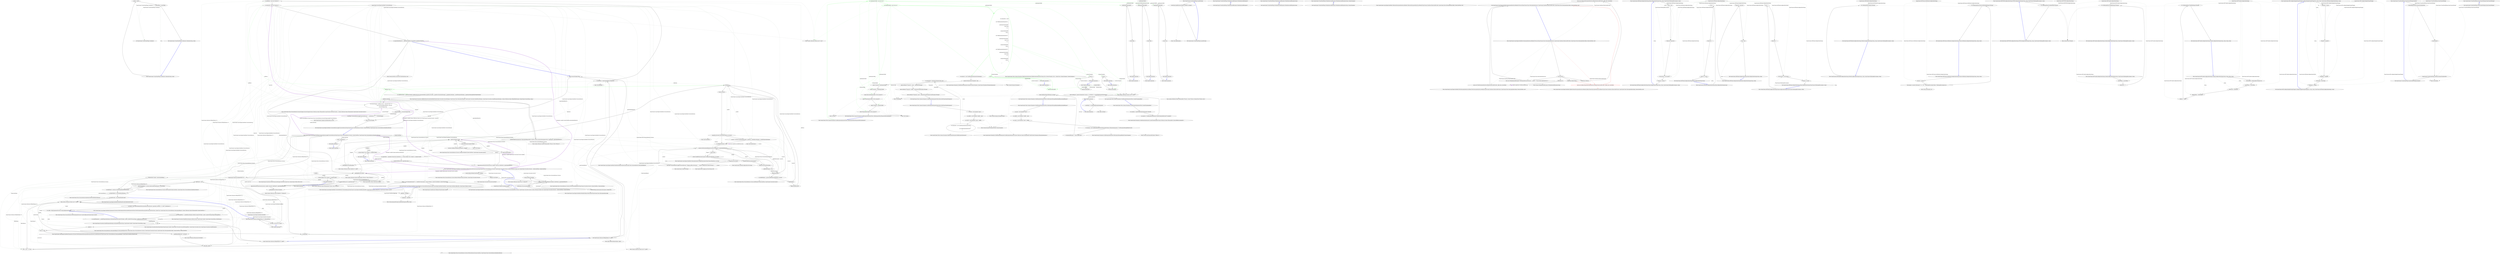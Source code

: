 digraph  {
n4 [label="out QuantConnect.VisualStudioPlugin.Credentials", span=""];
n0 [label="Entry QuantConnect.VisualStudioPlugin.Credentials.Credentials(string, string)", span="30-30", cluster="QuantConnect.VisualStudioPlugin.Credentials.Credentials(string, string)"];
n1 [label="_userId = userId", span="32-32", cluster="QuantConnect.VisualStudioPlugin.Credentials.Credentials(string, string)"];
n2 [label="_accessToken = accessToken", span="33-33", cluster="QuantConnect.VisualStudioPlugin.Credentials.Credentials(string, string)"];
n3 [label="Exit QuantConnect.VisualStudioPlugin.Credentials.Credentials(string, string)", span="30-30", cluster="QuantConnect.VisualStudioPlugin.Credentials.Credentials(string, string)"];
d13 [label="var canInterpretCalled = new List<int>()", span="37-37", cluster="QuantConnect.Tests.Common.Exceptions.StackExceptionInterpretersTests.CallsInterpretOnFirstProjectionThatCanInterpret()", color=green, community=0];
d12 [label="Entry QuantConnect.Tests.Common.Exceptions.StackExceptionInterpretersTests.CallsInterpretOnFirstProjectionThatCanInterpret()", span="35-35", cluster="QuantConnect.Tests.Common.Exceptions.StackExceptionInterpretersTests.CallsInterpretOnFirstProjectionThatCanInterpret()"];
d14 [label="var interpretCalled = new List<int>()", span="38-38", cluster="QuantConnect.Tests.Common.Exceptions.StackExceptionInterpretersTests.CallsInterpretOnFirstProjectionThatCanInterpret()", color=green, community=0];
d25 [label="Entry System.Collections.Generic.List<T>.List()", span="0-0", cluster="System.Collections.Generic.List<T>.List()"];
d15 [label="var interpreters = new[]\r\n            {\r\n                new FakeExceptionInterpreter(e =>\r\n                {\r\n                    canInterpretCalled.Add(0);\r\n                    return false;\r\n                }, e =>\r\n                {\r\n                    interpretCalled.Add(0);\r\n                    return e;\r\n                }),\r\n                new FakeExceptionInterpreter(e =>\r\n                {\r\n                    canInterpretCalled.Add(1);\r\n                    return true;\r\n                }, e =>\r\n                {\r\n                    interpretCalled.Add(1);\r\n                    return e;\r\n                }),\r\n                new FakeExceptionInterpreter(e =>\r\n                {\r\n                    canInterpretCalled.Add(2);\r\n                    return false;\r\n                }, e =>\r\n                {\r\n                    interpretCalled.Add(2);\r\n                    return e;\r\n                })\r\n            }", span="39-68", cluster="QuantConnect.Tests.Common.Exceptions.StackExceptionInterpretersTests.CallsInterpretOnFirstProjectionThatCanInterpret()", color=green, community=0];
d33 [label="canInterpretCalled.Add(0)", span="43-43", cluster="lambda expression"];
d42 [label="canInterpretCalled.Add(1)", span="52-52", cluster="lambda expression"];
d50 [label="canInterpretCalled.Add(2)", span="61-61", cluster="lambda expression"];
d18 [label="Assert.Contains(0, canInterpretCalled)", span="74-74", cluster="QuantConnect.Tests.Common.Exceptions.StackExceptionInterpretersTests.CallsInterpretOnFirstProjectionThatCanInterpret()"];
d19 [label="Assert.Contains(1, canInterpretCalled)", span="75-75", cluster="QuantConnect.Tests.Common.Exceptions.StackExceptionInterpretersTests.CallsInterpretOnFirstProjectionThatCanInterpret()"];
d20 [label="Assert.That(canInterpretCalled, Is.Not.Contains(2))", span="76-76", cluster="QuantConnect.Tests.Common.Exceptions.StackExceptionInterpretersTests.CallsInterpretOnFirstProjectionThatCanInterpret()"];
d38 [label="interpretCalled.Add(0)", span="47-47", cluster="lambda expression", color=green, community=0];
d46 [label="interpretCalled.Add(1)", span="56-56", cluster="lambda expression"];
d54 [label="interpretCalled.Add(2)", span="65-65", cluster="lambda expression"];
d21 [label="Assert.That(interpretCalled, Is.Not.Contains(0))", span="79-79", cluster="QuantConnect.Tests.Common.Exceptions.StackExceptionInterpretersTests.CallsInterpretOnFirstProjectionThatCanInterpret()"];
d22 [label="Assert.Contains(1, interpretCalled)", span="80-80", cluster="QuantConnect.Tests.Common.Exceptions.StackExceptionInterpretersTests.CallsInterpretOnFirstProjectionThatCanInterpret()"];
d23 [label="Assert.That(interpretCalled, Is.Not.Contains(2))", span="81-81", cluster="QuantConnect.Tests.Common.Exceptions.StackExceptionInterpretersTests.CallsInterpretOnFirstProjectionThatCanInterpret()"];
d16 [label="var projector = new StackExceptionInterpreter(interpreters)", span="70-70", cluster="QuantConnect.Tests.Common.Exceptions.StackExceptionInterpretersTests.CallsInterpretOnFirstProjectionThatCanInterpret()"];
d26 [label="Entry QuantConnect.Tests.Common.Exceptions.FakeExceptionInterpreter.FakeExceptionInterpreter(System.Func<System.Exception, bool>, System.Func<System.Exception, System.Exception>)", span="43-43", cluster="QuantConnect.Tests.Common.Exceptions.FakeExceptionInterpreter.FakeExceptionInterpreter(System.Func<System.Exception, bool>, System.Func<System.Exception, System.Exception>)"];
d39 [label="return e;", span="48-48", cluster="lambda expression", color=green, community=0];
d47 [label="return e;", span="57-57", cluster="lambda expression"];
d55 [label="return e;", span="66-66", cluster="lambda expression"];
d81 [label=interpretCalled, span=""];
d37 [label="Entry lambda expression", span="45-49", cluster="lambda expression"];
d36 [label="Entry System.Collections.Generic.List<T>.Add(T)", span="0-0", cluster="System.Collections.Generic.List<T>.Add(T)"];
d40 [label="Exit lambda expression", span="45-49", cluster="lambda expression"];
d24 [label="Exit QuantConnect.Tests.Common.Exceptions.StackExceptionInterpretersTests.CallsInterpretOnFirstProjectionThatCanInterpret()", span="35-35", cluster="QuantConnect.Tests.Common.Exceptions.StackExceptionInterpretersTests.CallsInterpretOnFirstProjectionThatCanInterpret()"];
d80 [label=canInterpretCalled, span=""];
d32 [label="Entry lambda expression", span="41-45", cluster="lambda expression"];
d34 [label="return false;", span="44-44", cluster="lambda expression"];
d41 [label="Entry lambda expression", span="50-54", cluster="lambda expression"];
d43 [label="return true;", span="53-53", cluster="lambda expression"];
d49 [label="Entry lambda expression", span="59-63", cluster="lambda expression"];
d51 [label="return false;", span="62-62", cluster="lambda expression"];
d17 [label="projector.Interpret(new Exception(), null)", span="71-71", cluster="QuantConnect.Tests.Common.Exceptions.StackExceptionInterpretersTests.CallsInterpretOnFirstProjectionThatCanInterpret()"];
d30 [label="Entry Unk.Contains", span="", cluster="Unk.Contains"];
d31 [label="Entry Unk.That", span="", cluster="Unk.That"];
d45 [label="Entry lambda expression", span="54-58", cluster="lambda expression"];
d53 [label="Entry lambda expression", span="63-67", cluster="lambda expression"];
d27 [label="Entry QuantConnect.Exceptions.StackExceptionInterpreter.StackExceptionInterpreter(System.Collections.Generic.IEnumerable<QuantConnect.Exceptions.IExceptionInterpreter>)", span="34-34", cluster="QuantConnect.Exceptions.StackExceptionInterpreter.StackExceptionInterpreter(System.Collections.Generic.IEnumerable<QuantConnect.Exceptions.IExceptionInterpreter>)"];
d48 [label="Exit lambda expression", span="54-58", cluster="lambda expression"];
d56 [label="Exit lambda expression", span="63-67", cluster="lambda expression"];
d35 [label="Exit lambda expression", span="41-45", cluster="lambda expression"];
d44 [label="Exit lambda expression", span="50-54", cluster="lambda expression"];
d52 [label="Exit lambda expression", span="59-63", cluster="lambda expression"];
d28 [label="Entry System.Exception.Exception()", span="0-0", cluster="System.Exception.Exception()"];
d29 [label="Entry QuantConnect.Exceptions.StackExceptionInterpreter.Interpret(System.Exception, QuantConnect.Exceptions.IExceptionInterpreter)", span="63-63", cluster="QuantConnect.Exceptions.StackExceptionInterpreter.Interpret(System.Exception, QuantConnect.Exceptions.IExceptionInterpreter)"];
d61 [label="var interpreter = new StackExceptionInterpreter(new[]\r\n            {\r\n                new FakeExceptionInterpreter()\r\n            })", span="90-93", cluster="QuantConnect.Tests.Common.Exceptions.StackExceptionInterpretersTests.RecursivelyProjectsInnerExceptions()"];
d74 [label="var message = new StackExceptionInterpreter(Enumerable.Empty<IExceptionInterpreter>()).GetExceptionMessageHeader(outter)", span="107-107", cluster="QuantConnect.Tests.Common.Exceptions.StackExceptionInterpretersTests.GetsExceptionMessageHeaderAsAllInnersJoinedBySpace()"];
d62 [label="var interpreted = interpreter.Interpret(outter, null)", span="95-95", cluster="QuantConnect.Tests.Common.Exceptions.StackExceptionInterpretersTests.RecursivelyProjectsInnerExceptions()"];
d60 [label="var outter = new Exception(''outter'', middle)", span="89-89", cluster="QuantConnect.Tests.Common.Exceptions.StackExceptionInterpretersTests.RecursivelyProjectsInnerExceptions()"];
d69 [label="Entry QuantConnect.Tests.Common.Exceptions.FakeExceptionInterpreter.FakeExceptionInterpreter()", span="28-28", cluster="QuantConnect.Tests.Common.Exceptions.FakeExceptionInterpreter.FakeExceptionInterpreter()"];
d73 [label="var outter = new Exception(''outter'', middle)", span="106-106", cluster="QuantConnect.Tests.Common.Exceptions.StackExceptionInterpretersTests.GetsExceptionMessageHeaderAsAllInnersJoinedBySpace()"];
d75 [label="var expectedMessage = ''outter middle inner''", span="110-110", cluster="QuantConnect.Tests.Common.Exceptions.StackExceptionInterpretersTests.GetsExceptionMessageHeaderAsAllInnersJoinedBySpace()"];
d78 [label="Entry System.Linq.Enumerable.Empty<TResult>()", span="0-0", cluster="System.Linq.Enumerable.Empty<TResult>()"];
d79 [label="Entry QuantConnect.Exceptions.StackExceptionInterpreter.GetExceptionMessageHeader(System.Exception)", span="94-94", cluster="QuantConnect.Exceptions.StackExceptionInterpreter.GetExceptionMessageHeader(System.Exception)"];
d76 [label="Assert.AreEqual(expectedMessage, message)", span="111-111", cluster="QuantConnect.Tests.Common.Exceptions.StackExceptionInterpretersTests.GetsExceptionMessageHeaderAsAllInnersJoinedBySpace()"];
d63 [label="Assert.AreEqual(''Projected 1: outter'', interpreted.Message)", span="96-96", cluster="QuantConnect.Tests.Common.Exceptions.StackExceptionInterpretersTests.RecursivelyProjectsInnerExceptions()"];
d64 [label="Assert.AreEqual(''Projected 2: middle'', interpreted.InnerException.Message)", span="97-97", cluster="QuantConnect.Tests.Common.Exceptions.StackExceptionInterpretersTests.RecursivelyProjectsInnerExceptions()"];
d65 [label="Assert.AreEqual(''Projected 3: inner'', interpreted.InnerException.InnerException.Message)", span="98-98", cluster="QuantConnect.Tests.Common.Exceptions.StackExceptionInterpretersTests.RecursivelyProjectsInnerExceptions()"];
d59 [label="var middle = new Exception(''middle'', inner)", span="88-88", cluster="QuantConnect.Tests.Common.Exceptions.StackExceptionInterpretersTests.RecursivelyProjectsInnerExceptions()"];
d68 [label="Entry System.Exception.Exception(string, System.Exception)", span="0-0", cluster="System.Exception.Exception(string, System.Exception)"];
d72 [label="var middle = new Exception(''middle'', inner)", span="105-105", cluster="QuantConnect.Tests.Common.Exceptions.StackExceptionInterpretersTests.GetsExceptionMessageHeaderAsAllInnersJoinedBySpace()"];
d77 [label="Exit QuantConnect.Tests.Common.Exceptions.StackExceptionInterpretersTests.GetsExceptionMessageHeaderAsAllInnersJoinedBySpace()", span="102-102", cluster="QuantConnect.Tests.Common.Exceptions.StackExceptionInterpretersTests.GetsExceptionMessageHeaderAsAllInnersJoinedBySpace()"];
d7 [label="Entry Unk.AreEqual", span="", cluster="Unk.AreEqual"];
d66 [label="Exit QuantConnect.Tests.Common.Exceptions.StackExceptionInterpretersTests.RecursivelyProjectsInnerExceptions()", span="85-85", cluster="QuantConnect.Tests.Common.Exceptions.StackExceptionInterpretersTests.RecursivelyProjectsInnerExceptions()"];
d58 [label="var inner = new Exception(''inner'')", span="87-87", cluster="QuantConnect.Tests.Common.Exceptions.StackExceptionInterpretersTests.RecursivelyProjectsInnerExceptions()"];
d71 [label="var inner = new Exception(''inner'')", span="104-104", cluster="QuantConnect.Tests.Common.Exceptions.StackExceptionInterpretersTests.GetsExceptionMessageHeaderAsAllInnersJoinedBySpace()"];
d70 [label="Entry QuantConnect.Tests.Common.Exceptions.StackExceptionInterpretersTests.GetsExceptionMessageHeaderAsAllInnersJoinedBySpace()", span="102-102", cluster="QuantConnect.Tests.Common.Exceptions.StackExceptionInterpretersTests.GetsExceptionMessageHeaderAsAllInnersJoinedBySpace()"];
d3 [label="Assert.AreEqual(1, projector.Interpreters.Count(p => p.GetType() == typeof(FakeExceptionInterpreter)))", span="31-31", cluster="QuantConnect.Tests.Common.Exceptions.StackExceptionInterpretersTests.CreatesFromAssemblies()"];
d57 [label="Entry QuantConnect.Tests.Common.Exceptions.StackExceptionInterpretersTests.RecursivelyProjectsInnerExceptions()", span="85-85", cluster="QuantConnect.Tests.Common.Exceptions.StackExceptionInterpretersTests.RecursivelyProjectsInnerExceptions()"];
d67 [label="Entry System.Exception.Exception(string)", span="0-0", cluster="System.Exception.Exception(string)"];
d2 [label="var projector = StackExceptionInterpreter.CreateFromAssemblies(new[] {assembly})", span="30-30", cluster="QuantConnect.Tests.Common.Exceptions.StackExceptionInterpretersTests.CreatesFromAssemblies()"];
d4 [label="Exit QuantConnect.Tests.Common.Exceptions.StackExceptionInterpretersTests.CreatesFromAssemblies()", span="27-27", cluster="QuantConnect.Tests.Common.Exceptions.StackExceptionInterpretersTests.CreatesFromAssemblies()"];
d6 [label="Entry System.Collections.Generic.IEnumerable<TSource>.Count<TSource>(System.Func<TSource, bool>)", span="0-0", cluster="System.Collections.Generic.IEnumerable<TSource>.Count<TSource>(System.Func<TSource, bool>)"];
d8 [label="Entry lambda expression", span="31-31", cluster="lambda expression"];
d1 [label="var assembly = typeof(FakeExceptionInterpreter).Assembly", span="29-29", cluster="QuantConnect.Tests.Common.Exceptions.StackExceptionInterpretersTests.CreatesFromAssemblies()"];
d5 [label="Entry QuantConnect.Exceptions.StackExceptionInterpreter.CreateFromAssemblies(System.Collections.Generic.IEnumerable<System.Reflection.Assembly>)", span="104-104", cluster="QuantConnect.Exceptions.StackExceptionInterpreter.CreateFromAssemblies(System.Collections.Generic.IEnumerable<System.Reflection.Assembly>)"];
d0 [label="Entry QuantConnect.Tests.Common.Exceptions.StackExceptionInterpretersTests.CreatesFromAssemblies()", span="27-27", cluster="QuantConnect.Tests.Common.Exceptions.StackExceptionInterpretersTests.CreatesFromAssemblies()"];
d10 [label="Exit lambda expression", span="31-31", cluster="lambda expression"];
d9 [label="p.GetType() == typeof(FakeExceptionInterpreter)", span="31-31", cluster="lambda expression"];
d11 [label="Entry object.GetType()", span="0-0", cluster="object.GetType()"];
m0_0 [label="Entry QuantConnect.VisualStudioPlugin.Log.Info(string)", span="23-23", cluster="QuantConnect.VisualStudioPlugin.Log.Info(string)", file="Log.cs"];
m0_1 [label="ActivityLog.LogInformation(QUANT_CONNECT, message)", span="25-25", cluster="QuantConnect.VisualStudioPlugin.Log.Info(string)", file="Log.cs"];
m0_2 [label="Exit QuantConnect.VisualStudioPlugin.Log.Info(string)", span="23-23", cluster="QuantConnect.VisualStudioPlugin.Log.Info(string)", file="Log.cs"];
m0_3 [label="Entry Unk.LogInformation", span="", cluster="Unk.LogInformation", file="Log.cs"];
m1_0 [label="Entry QuantConnect.VisualStudioPlugin.NotAuthenticatedException.NotAuthenticatedException()", span="24-24", cluster="QuantConnect.VisualStudioPlugin.NotAuthenticatedException.NotAuthenticatedException()", file="NotAuthenticatedException.cs"];
m1_1 [label="Exit QuantConnect.VisualStudioPlugin.NotAuthenticatedException.NotAuthenticatedException()", span="24-24", cluster="QuantConnect.VisualStudioPlugin.NotAuthenticatedException.NotAuthenticatedException()", file="NotAuthenticatedException.cs"];
m1_2 [label="Entry QuantConnect.VisualStudioPlugin.NotAuthenticatedException.NotAuthenticatedException(string)", span="28-28", cluster="QuantConnect.VisualStudioPlugin.NotAuthenticatedException.NotAuthenticatedException(string)", file="NotAuthenticatedException.cs"];
m1_3 [label="Exit QuantConnect.VisualStudioPlugin.NotAuthenticatedException.NotAuthenticatedException(string)", span="28-28", cluster="QuantConnect.VisualStudioPlugin.NotAuthenticatedException.NotAuthenticatedException(string)", file="NotAuthenticatedException.cs"];
m1_4 [label="Entry QuantConnect.VisualStudioPlugin.NotAuthenticatedException.NotAuthenticatedException(string, System.Exception)", span="33-33", cluster="QuantConnect.VisualStudioPlugin.NotAuthenticatedException.NotAuthenticatedException(string, System.Exception)", file="NotAuthenticatedException.cs"];
m1_5 [label="Exit QuantConnect.VisualStudioPlugin.NotAuthenticatedException.NotAuthenticatedException(string, System.Exception)", span="33-33", cluster="QuantConnect.VisualStudioPlugin.NotAuthenticatedException.NotAuthenticatedException(string, System.Exception)", file="NotAuthenticatedException.cs"];
m2_11 [label="Entry QuantConnect.Lean.Engine.DataFeeds.CollectionSubscriptionDataSourceReader.CollectionSubscriptionDataSourceReader(QuantConnect.Interfaces.IDataCacheProvider, QuantConnect.Data.SubscriptionDataConfig, System.DateTime, bool)", span="44-44", cluster="QuantConnect.Lean.Engine.DataFeeds.CollectionSubscriptionDataSourceReader.CollectionSubscriptionDataSourceReader(QuantConnect.Interfaces.IDataCacheProvider, QuantConnect.Data.SubscriptionDataConfig, System.DateTime, bool)", file="PathUtils.cs"];
m2_12 [label="Entry QuantConnect.Lean.Engine.DataFeeds.ZipEntryNameSubscriptionDataSourceReader.ZipEntryNameSubscriptionDataSourceReader(QuantConnect.Interfaces.IDataCacheProvider, QuantConnect.Data.SubscriptionDataConfig, System.DateTime, bool)", span="49-49", cluster="QuantConnect.Lean.Engine.DataFeeds.ZipEntryNameSubscriptionDataSourceReader.ZipEntryNameSubscriptionDataSourceReader(QuantConnect.Interfaces.IDataCacheProvider, QuantConnect.Data.SubscriptionDataConfig, System.DateTime, bool)", file="PathUtils.cs"];
m2_6 [label="FileFormat.ZipEntryName", span="46-46", cluster="QuantConnect.Lean.Engine.DataFeeds.SubscriptionDataSourceReader.ForSource(QuantConnect.Data.SubscriptionDataSource, QuantConnect.Interfaces.IDataCacheProvider, QuantConnect.Data.SubscriptionDataConfig, System.DateTime, bool)", file="PathUtils.cs"];
m2_0 [label="Entry QuantConnect.Lean.Engine.DataFeeds.SubscriptionDataSourceReader.ForSource(QuantConnect.Data.SubscriptionDataSource, QuantConnect.Interfaces.IDataCacheProvider, QuantConnect.Data.SubscriptionDataConfig, System.DateTime, bool)", span="36-36", cluster="QuantConnect.Lean.Engine.DataFeeds.SubscriptionDataSourceReader.ForSource(QuantConnect.Data.SubscriptionDataSource, QuantConnect.Interfaces.IDataCacheProvider, QuantConnect.Data.SubscriptionDataConfig, System.DateTime, bool)", file="PathUtils.cs"];
m2_1 [label="source.Format", span="38-38", cluster="QuantConnect.Lean.Engine.DataFeeds.SubscriptionDataSourceReader.ForSource(QuantConnect.Data.SubscriptionDataSource, QuantConnect.Interfaces.IDataCacheProvider, QuantConnect.Data.SubscriptionDataConfig, System.DateTime, bool)", file="PathUtils.cs"];
m2_3 [label="return new TextSubscriptionDataSourceReader(dataCacheProvider, config, date, isLiveMode);", span="41-41", cluster="QuantConnect.Lean.Engine.DataFeeds.SubscriptionDataSourceReader.ForSource(QuantConnect.Data.SubscriptionDataSource, QuantConnect.Interfaces.IDataCacheProvider, QuantConnect.Data.SubscriptionDataConfig, System.DateTime, bool)", file="PathUtils.cs"];
m2_5 [label="return new CollectionSubscriptionDataSourceReader(dataCacheProvider, config, date, isLiveMode);", span="44-44", cluster="QuantConnect.Lean.Engine.DataFeeds.SubscriptionDataSourceReader.ForSource(QuantConnect.Data.SubscriptionDataSource, QuantConnect.Interfaces.IDataCacheProvider, QuantConnect.Data.SubscriptionDataConfig, System.DateTime, bool)", file="PathUtils.cs"];
m2_7 [label="return new ZipEntryNameSubscriptionDataSourceReader(dataCacheProvider, config, date, isLiveMode);", span="47-47", cluster="QuantConnect.Lean.Engine.DataFeeds.SubscriptionDataSourceReader.ForSource(QuantConnect.Data.SubscriptionDataSource, QuantConnect.Interfaces.IDataCacheProvider, QuantConnect.Data.SubscriptionDataConfig, System.DateTime, bool)", color=red, community=0, file="PathUtils.cs"];
m2_8 [label="throw new NotImplementedException(''SubscriptionFactory.ForSource('' + source + '') has not been implemented yet.'');", span="50-50", cluster="QuantConnect.Lean.Engine.DataFeeds.SubscriptionDataSourceReader.ForSource(QuantConnect.Data.SubscriptionDataSource, QuantConnect.Interfaces.IDataCacheProvider, QuantConnect.Data.SubscriptionDataConfig, System.DateTime, bool)", file="PathUtils.cs"];
m2_2 [label="FileFormat.Csv", span="40-40", cluster="QuantConnect.Lean.Engine.DataFeeds.SubscriptionDataSourceReader.ForSource(QuantConnect.Data.SubscriptionDataSource, QuantConnect.Interfaces.IDataCacheProvider, QuantConnect.Data.SubscriptionDataConfig, System.DateTime, bool)", file="PathUtils.cs"];
m2_4 [label="FileFormat.Collection", span="43-43", cluster="QuantConnect.Lean.Engine.DataFeeds.SubscriptionDataSourceReader.ForSource(QuantConnect.Data.SubscriptionDataSource, QuantConnect.Interfaces.IDataCacheProvider, QuantConnect.Data.SubscriptionDataConfig, System.DateTime, bool)", file="PathUtils.cs"];
m2_9 [label="Exit QuantConnect.Lean.Engine.DataFeeds.SubscriptionDataSourceReader.ForSource(QuantConnect.Data.SubscriptionDataSource, QuantConnect.Interfaces.IDataCacheProvider, QuantConnect.Data.SubscriptionDataConfig, System.DateTime, bool)", span="36-36", cluster="QuantConnect.Lean.Engine.DataFeeds.SubscriptionDataSourceReader.ForSource(QuantConnect.Data.SubscriptionDataSource, QuantConnect.Interfaces.IDataCacheProvider, QuantConnect.Data.SubscriptionDataConfig, System.DateTime, bool)", file="PathUtils.cs"];
m2_10 [label="Entry QuantConnect.Lean.Engine.DataFeeds.TextSubscriptionDataSourceReader.TextSubscriptionDataSourceReader(QuantConnect.Interfaces.IDataCacheProvider, QuantConnect.Data.SubscriptionDataConfig, System.DateTime, bool)", span="65-65", cluster="QuantConnect.Lean.Engine.DataFeeds.TextSubscriptionDataSourceReader.TextSubscriptionDataSourceReader(QuantConnect.Interfaces.IDataCacheProvider, QuantConnect.Data.SubscriptionDataConfig, System.DateTime, bool)", file="PathUtils.cs"];
m2_13 [label="Entry System.NotImplementedException.NotImplementedException(string)", span="0-0", cluster="System.NotImplementedException.NotImplementedException(string)", file="PathUtils.cs"];
m3_7 [label="Entry QuantConnect.API.BaseLiveAlgorithmSettings.BaseLiveAlgorithmSettings(string, string, QuantConnect.BrokerageEnvironment, string)", span="74-74", cluster="QuantConnect.API.BaseLiveAlgorithmSettings.BaseLiveAlgorithmSettings(string, string, QuantConnect.BrokerageEnvironment, string)", file="ProjectNameDialog.xaml.cs"];
m3_8 [label="User = user", span="79-79", cluster="QuantConnect.API.BaseLiveAlgorithmSettings.BaseLiveAlgorithmSettings(string, string, QuantConnect.BrokerageEnvironment, string)", file="ProjectNameDialog.xaml.cs"];
m3_9 [label="Password = password", span="80-80", cluster="QuantConnect.API.BaseLiveAlgorithmSettings.BaseLiveAlgorithmSettings(string, string, QuantConnect.BrokerageEnvironment, string)", file="ProjectNameDialog.xaml.cs"];
m3_10 [label="Environment = environment", span="81-81", cluster="QuantConnect.API.BaseLiveAlgorithmSettings.BaseLiveAlgorithmSettings(string, string, QuantConnect.BrokerageEnvironment, string)", file="ProjectNameDialog.xaml.cs"];
m3_11 [label="Account = account", span="82-82", cluster="QuantConnect.API.BaseLiveAlgorithmSettings.BaseLiveAlgorithmSettings(string, string, QuantConnect.BrokerageEnvironment, string)", file="ProjectNameDialog.xaml.cs"];
m3_12 [label="Exit QuantConnect.API.BaseLiveAlgorithmSettings.BaseLiveAlgorithmSettings(string, string, QuantConnect.BrokerageEnvironment, string)", span="74-74", cluster="QuantConnect.API.BaseLiveAlgorithmSettings.BaseLiveAlgorithmSettings(string, string, QuantConnect.BrokerageEnvironment, string)", file="ProjectNameDialog.xaml.cs"];
m3_32 [label="Entry QuantConnect.API.FXCMLiveAlgorithmSettings.FXCMLiveAlgorithmSettings(string, string, QuantConnect.BrokerageEnvironment, string)", span="188-188", cluster="QuantConnect.API.FXCMLiveAlgorithmSettings.FXCMLiveAlgorithmSettings(string, string, QuantConnect.BrokerageEnvironment, string)", file="ProjectNameDialog.xaml.cs"];
m3_33 [label="Id = BrokerageName.FxcmBrokerage.ToString()", span="194-194", cluster="QuantConnect.API.FXCMLiveAlgorithmSettings.FXCMLiveAlgorithmSettings(string, string, QuantConnect.BrokerageEnvironment, string)", file="ProjectNameDialog.xaml.cs"];
m3_34 [label="Exit QuantConnect.API.FXCMLiveAlgorithmSettings.FXCMLiveAlgorithmSettings(string, string, QuantConnect.BrokerageEnvironment, string)", span="188-188", cluster="QuantConnect.API.FXCMLiveAlgorithmSettings.FXCMLiveAlgorithmSettings(string, string, QuantConnect.BrokerageEnvironment, string)", file="ProjectNameDialog.xaml.cs"];
m3_23 [label="Entry QuantConnect.API.BaseLiveAlgorithmSettings.BaseLiveAlgorithmSettings(string)", span="115-115", cluster="QuantConnect.API.BaseLiveAlgorithmSettings.BaseLiveAlgorithmSettings(string)", file="ProjectNameDialog.xaml.cs"];
m3_24 [label="User = ''''", span="117-117", cluster="QuantConnect.API.BaseLiveAlgorithmSettings.BaseLiveAlgorithmSettings(string)", file="ProjectNameDialog.xaml.cs"];
m3_26 [label="Account = account", span="119-119", cluster="QuantConnect.API.BaseLiveAlgorithmSettings.BaseLiveAlgorithmSettings(string)", file="ProjectNameDialog.xaml.cs"];
m3_25 [label="Password = ''''", span="118-118", cluster="QuantConnect.API.BaseLiveAlgorithmSettings.BaseLiveAlgorithmSettings(string)", file="ProjectNameDialog.xaml.cs"];
m3_27 [label="Exit QuantConnect.API.BaseLiveAlgorithmSettings.BaseLiveAlgorithmSettings(string)", span="115-115", cluster="QuantConnect.API.BaseLiveAlgorithmSettings.BaseLiveAlgorithmSettings(string)", file="ProjectNameDialog.xaml.cs"];
m3_28 [label="Entry QuantConnect.API.DefaultLiveAlgorithmSettings.DefaultLiveAlgorithmSettings(string, string, QuantConnect.BrokerageEnvironment, string)", span="165-165", cluster="QuantConnect.API.DefaultLiveAlgorithmSettings.DefaultLiveAlgorithmSettings(string, string, QuantConnect.BrokerageEnvironment, string)", file="ProjectNameDialog.xaml.cs"];
m3_29 [label="Id = BrokerageName.Default.ToString()", span="171-171", cluster="QuantConnect.API.DefaultLiveAlgorithmSettings.DefaultLiveAlgorithmSettings(string, string, QuantConnect.BrokerageEnvironment, string)", file="ProjectNameDialog.xaml.cs"];
m3_30 [label="Exit QuantConnect.API.DefaultLiveAlgorithmSettings.DefaultLiveAlgorithmSettings(string, string, QuantConnect.BrokerageEnvironment, string)", span="165-165", cluster="QuantConnect.API.DefaultLiveAlgorithmSettings.DefaultLiveAlgorithmSettings(string, string, QuantConnect.BrokerageEnvironment, string)", file="ProjectNameDialog.xaml.cs"];
m3_13 [label="Entry QuantConnect.API.BaseLiveAlgorithmSettings.BaseLiveAlgorithmSettings(string, string)", span="90-90", cluster="QuantConnect.API.BaseLiveAlgorithmSettings.BaseLiveAlgorithmSettings(string, string)", file="ProjectNameDialog.xaml.cs"];
m3_14 [label="Password = password", span="93-93", cluster="QuantConnect.API.BaseLiveAlgorithmSettings.BaseLiveAlgorithmSettings(string, string)", file="ProjectNameDialog.xaml.cs"];
m3_15 [label="User = user", span="94-94", cluster="QuantConnect.API.BaseLiveAlgorithmSettings.BaseLiveAlgorithmSettings(string, string)", file="ProjectNameDialog.xaml.cs"];
m3_16 [label="Exit QuantConnect.API.BaseLiveAlgorithmSettings.BaseLiveAlgorithmSettings(string, string)", span="90-90", cluster="QuantConnect.API.BaseLiveAlgorithmSettings.BaseLiveAlgorithmSettings(string, string)", file="ProjectNameDialog.xaml.cs"];
m3_17 [label="Entry QuantConnect.API.BaseLiveAlgorithmSettings.BaseLiveAlgorithmSettings(QuantConnect.BrokerageEnvironment, string)", span="102-102", cluster="QuantConnect.API.BaseLiveAlgorithmSettings.BaseLiveAlgorithmSettings(QuantConnect.BrokerageEnvironment, string)", file="ProjectNameDialog.xaml.cs"];
m3_18 [label="User = ''''", span="105-105", cluster="QuantConnect.API.BaseLiveAlgorithmSettings.BaseLiveAlgorithmSettings(QuantConnect.BrokerageEnvironment, string)", file="ProjectNameDialog.xaml.cs"];
m3_20 [label="Environment = environment", span="107-107", cluster="QuantConnect.API.BaseLiveAlgorithmSettings.BaseLiveAlgorithmSettings(QuantConnect.BrokerageEnvironment, string)", file="ProjectNameDialog.xaml.cs"];
m3_21 [label="Account = account", span="108-108", cluster="QuantConnect.API.BaseLiveAlgorithmSettings.BaseLiveAlgorithmSettings(QuantConnect.BrokerageEnvironment, string)", file="ProjectNameDialog.xaml.cs"];
m3_19 [label="Password = ''''", span="106-106", cluster="QuantConnect.API.BaseLiveAlgorithmSettings.BaseLiveAlgorithmSettings(QuantConnect.BrokerageEnvironment, string)", file="ProjectNameDialog.xaml.cs"];
m3_22 [label="Exit QuantConnect.API.BaseLiveAlgorithmSettings.BaseLiveAlgorithmSettings(QuantConnect.BrokerageEnvironment, string)", span="102-102", cluster="QuantConnect.API.BaseLiveAlgorithmSettings.BaseLiveAlgorithmSettings(QuantConnect.BrokerageEnvironment, string)", file="ProjectNameDialog.xaml.cs"];
m3_35 [label="Entry QuantConnect.API.InteractiveBrokersLiveAlgorithmSettings.InteractiveBrokersLiveAlgorithmSettings(string, string, string)", span="210-210", cluster="QuantConnect.API.InteractiveBrokersLiveAlgorithmSettings.InteractiveBrokersLiveAlgorithmSettings(string, string, string)", file="ProjectNameDialog.xaml.cs"];
m3_36 [label="Account = account", span="215-215", cluster="QuantConnect.API.InteractiveBrokersLiveAlgorithmSettings.InteractiveBrokersLiveAlgorithmSettings(string, string, string)", file="ProjectNameDialog.xaml.cs"];
m3_37 [label="Environment = Account.Substring(0, 2) == ''DU'' ? BrokerageEnvironment.Paper : BrokerageEnvironment.Live", span="216-216", cluster="QuantConnect.API.InteractiveBrokersLiveAlgorithmSettings.InteractiveBrokersLiveAlgorithmSettings(string, string, string)", file="ProjectNameDialog.xaml.cs"];
m3_38 [label="Id = BrokerageName.InteractiveBrokersBrokerage.ToString()", span="217-217", cluster="QuantConnect.API.InteractiveBrokersLiveAlgorithmSettings.InteractiveBrokersLiveAlgorithmSettings(string, string, string)", file="ProjectNameDialog.xaml.cs"];
m3_39 [label="Exit QuantConnect.API.InteractiveBrokersLiveAlgorithmSettings.InteractiveBrokersLiveAlgorithmSettings(string, string, string)", span="210-210", cluster="QuantConnect.API.InteractiveBrokersLiveAlgorithmSettings.InteractiveBrokersLiveAlgorithmSettings(string, string, string)", file="ProjectNameDialog.xaml.cs"];
m3_31 [label="Entry System.Enum.ToString()", span="0-0", cluster="System.Enum.ToString()", file="ProjectNameDialog.xaml.cs"];
m3_41 [label="Entry QuantConnect.API.OandaLiveAlgorithmSettings.OandaLiveAlgorithmSettings(string, QuantConnect.BrokerageEnvironment, string)", span="232-232", cluster="QuantConnect.API.OandaLiveAlgorithmSettings.OandaLiveAlgorithmSettings(string, QuantConnect.BrokerageEnvironment, string)", file="ProjectNameDialog.xaml.cs"];
m3_42 [label="AccessToken = accessToken", span="237-237", cluster="QuantConnect.API.OandaLiveAlgorithmSettings.OandaLiveAlgorithmSettings(string, QuantConnect.BrokerageEnvironment, string)", file="ProjectNameDialog.xaml.cs"];
m3_43 [label="DateIssued = ''1''", span="240-240", cluster="QuantConnect.API.OandaLiveAlgorithmSettings.OandaLiveAlgorithmSettings(string, QuantConnect.BrokerageEnvironment, string)", file="ProjectNameDialog.xaml.cs"];
m3_44 [label="Id = BrokerageName.OandaBrokerage.ToString()", span="241-241", cluster="QuantConnect.API.OandaLiveAlgorithmSettings.OandaLiveAlgorithmSettings(string, QuantConnect.BrokerageEnvironment, string)", file="ProjectNameDialog.xaml.cs"];
m3_45 [label="Exit QuantConnect.API.OandaLiveAlgorithmSettings.OandaLiveAlgorithmSettings(string, QuantConnect.BrokerageEnvironment, string)", span="232-232", cluster="QuantConnect.API.OandaLiveAlgorithmSettings.OandaLiveAlgorithmSettings(string, QuantConnect.BrokerageEnvironment, string)", file="ProjectNameDialog.xaml.cs"];
m3_46 [label="Entry QuantConnect.API.TradierLiveAlgorithmSettings.TradierLiveAlgorithmSettings(string, string, string, string)", span="270-270", cluster="QuantConnect.API.TradierLiveAlgorithmSettings.TradierLiveAlgorithmSettings(string, string, string, string)", file="ProjectNameDialog.xaml.cs"];
m3_47 [label="Environment = BrokerageEnvironment.Live", span="276-276", cluster="QuantConnect.API.TradierLiveAlgorithmSettings.TradierLiveAlgorithmSettings(string, string, string, string)", file="ProjectNameDialog.xaml.cs"];
m3_48 [label="AccessToken = accessToken", span="277-277", cluster="QuantConnect.API.TradierLiveAlgorithmSettings.TradierLiveAlgorithmSettings(string, string, string, string)", file="ProjectNameDialog.xaml.cs"];
m3_49 [label="DateIssued = dateIssued", span="278-278", cluster="QuantConnect.API.TradierLiveAlgorithmSettings.TradierLiveAlgorithmSettings(string, string, string, string)", file="ProjectNameDialog.xaml.cs"];
m3_50 [label="RefreshToken = refreshToken", span="279-279", cluster="QuantConnect.API.TradierLiveAlgorithmSettings.TradierLiveAlgorithmSettings(string, string, string, string)", file="ProjectNameDialog.xaml.cs"];
m3_51 [label="Lifetime = ''86399''", span="280-280", cluster="QuantConnect.API.TradierLiveAlgorithmSettings.TradierLiveAlgorithmSettings(string, string, string, string)", file="ProjectNameDialog.xaml.cs"];
m3_52 [label="Id = BrokerageName.TradierBrokerage.ToString()", span="281-281", cluster="QuantConnect.API.TradierLiveAlgorithmSettings.TradierLiveAlgorithmSettings(string, string, string, string)", file="ProjectNameDialog.xaml.cs"];
m3_53 [label="Exit QuantConnect.API.TradierLiveAlgorithmSettings.TradierLiveAlgorithmSettings(string, string, string, string)", span="270-270", cluster="QuantConnect.API.TradierLiveAlgorithmSettings.TradierLiveAlgorithmSettings(string, string, string, string)", file="ProjectNameDialog.xaml.cs"];
m3_0 [label="Entry QuantConnect.API.LiveAlgorithmApiSettingsWrapper.LiveAlgorithmApiSettingsWrapper(int, string, string, QuantConnect.API.BaseLiveAlgorithmSettings, string)", span="22-22", cluster="QuantConnect.API.LiveAlgorithmApiSettingsWrapper.LiveAlgorithmApiSettingsWrapper(int, string, string, QuantConnect.API.BaseLiveAlgorithmSettings, string)", file="ProjectNameDialog.xaml.cs"];
m3_1 [label="VersionId = version", span="24-24", cluster="QuantConnect.API.LiveAlgorithmApiSettingsWrapper.LiveAlgorithmApiSettingsWrapper(int, string, string, QuantConnect.API.BaseLiveAlgorithmSettings, string)", file="ProjectNameDialog.xaml.cs"];
m3_2 [label="ProjectId = projectId", span="25-25", cluster="QuantConnect.API.LiveAlgorithmApiSettingsWrapper.LiveAlgorithmApiSettingsWrapper(int, string, string, QuantConnect.API.BaseLiveAlgorithmSettings, string)", file="ProjectNameDialog.xaml.cs"];
m3_3 [label="CompileId = compileId", span="26-26", cluster="QuantConnect.API.LiveAlgorithmApiSettingsWrapper.LiveAlgorithmApiSettingsWrapper(int, string, string, QuantConnect.API.BaseLiveAlgorithmSettings, string)", file="ProjectNameDialog.xaml.cs"];
m3_4 [label="ServerType = serverType", span="27-27", cluster="QuantConnect.API.LiveAlgorithmApiSettingsWrapper.LiveAlgorithmApiSettingsWrapper(int, string, string, QuantConnect.API.BaseLiveAlgorithmSettings, string)", file="ProjectNameDialog.xaml.cs"];
m3_5 [label="Brokerage = settings", span="28-28", cluster="QuantConnect.API.LiveAlgorithmApiSettingsWrapper.LiveAlgorithmApiSettingsWrapper(int, string, string, QuantConnect.API.BaseLiveAlgorithmSettings, string)", file="ProjectNameDialog.xaml.cs"];
m3_6 [label="Exit QuantConnect.API.LiveAlgorithmApiSettingsWrapper.LiveAlgorithmApiSettingsWrapper(int, string, string, QuantConnect.API.BaseLiveAlgorithmSettings, string)", span="22-22", cluster="QuantConnect.API.LiveAlgorithmApiSettingsWrapper.LiveAlgorithmApiSettingsWrapper(int, string, string, QuantConnect.API.BaseLiveAlgorithmSettings, string)", file="ProjectNameDialog.xaml.cs"];
m3_40 [label="Entry string.Substring(int, int)", span="0-0", cluster="string.Substring(int, int)", file="ProjectNameDialog.xaml.cs"];
m3_54 [label="QuantConnect.API.LiveAlgorithmApiSettingsWrapper", span="", file="ProjectNameDialog.xaml.cs"];
m3_55 [label="QuantConnect.API.BaseLiveAlgorithmSettings", span="", file="ProjectNameDialog.xaml.cs"];
m3_56 [label="QuantConnect.API.DefaultLiveAlgorithmSettings", span="", file="ProjectNameDialog.xaml.cs"];
m3_57 [label="QuantConnect.API.FXCMLiveAlgorithmSettings", span="", file="ProjectNameDialog.xaml.cs"];
m3_58 [label="QuantConnect.API.InteractiveBrokersLiveAlgorithmSettings", span="", file="ProjectNameDialog.xaml.cs"];
m3_59 [label="QuantConnect.API.OandaLiveAlgorithmSettings", span="", file="ProjectNameDialog.xaml.cs"];
m3_60 [label="QuantConnect.API.TradierLiveAlgorithmSettings", span="", file="ProjectNameDialog.xaml.cs"];
m4_2 [label="Entry QuantConnect.VisualStudioPlugin.QuantConnectPackage.Initialize()", span="88-88", cluster="QuantConnect.VisualStudioPlugin.QuantConnectPackage.Initialize()", file="QuantConnectPackage.cs"];
m4_3 [label="SolutionExplorerMenuCommand.Initialize(this)", span="90-90", cluster="QuantConnect.VisualStudioPlugin.QuantConnectPackage.Initialize()", file="QuantConnectPackage.cs"];
m4_4 [label="base.Initialize()", span="91-91", cluster="QuantConnect.VisualStudioPlugin.QuantConnectPackage.Initialize()", file="QuantConnectPackage.cs"];
m4_5 [label="QuantConnect.VisualStudioPlugin.ToolMenuCommand.Initialize(this)", span="92-92", cluster="QuantConnect.VisualStudioPlugin.QuantConnectPackage.Initialize()", file="QuantConnectPackage.cs"];
m4_6 [label="Exit QuantConnect.VisualStudioPlugin.QuantConnectPackage.Initialize()", span="88-88", cluster="QuantConnect.VisualStudioPlugin.QuantConnectPackage.Initialize()", file="QuantConnectPackage.cs"];
m4_0 [label="Entry QuantConnect.VisualStudioPlugin.QuantConnectPackage.QuantConnectPackage()", span="65-65", cluster="QuantConnect.VisualStudioPlugin.QuantConnectPackage.QuantConnectPackage()", file="QuantConnectPackage.cs"];
m4_1 [label="Exit QuantConnect.VisualStudioPlugin.QuantConnectPackage.QuantConnectPackage()", span="65-65", cluster="QuantConnect.VisualStudioPlugin.QuantConnectPackage.QuantConnectPackage()", file="QuantConnectPackage.cs"];
m4_7 [label="Entry Unk.Initialize", span="", cluster="Unk.Initialize", file="QuantConnectPackage.cs"];
m4_8 [label="QuantConnect.VisualStudioPlugin.QuantConnectPackage", span="", file="QuantConnectPackage.cs"];
m5_82 [label="Entry QuantConnect.Data.UniverseSelection.SubscriptionRequest.SubscriptionRequest(bool, QuantConnect.Data.UniverseSelection.Universe, QuantConnect.Securities.Security, QuantConnect.Data.SubscriptionDataConfig, System.DateTime, System.DateTime)", span="94-94", cluster="QuantConnect.Data.UniverseSelection.SubscriptionRequest.SubscriptionRequest(bool, QuantConnect.Data.UniverseSelection.Universe, QuantConnect.Securities.Security, QuantConnect.Data.SubscriptionDataConfig, System.DateTime, System.DateTime)", file="SolutionExplorerMenuCommand.cs"];
m5_30 [label="return SecurityChanges.None;", span="109-109", cluster="QuantConnect.Lean.Engine.DataFeeds.UniverseSelection.ApplyUniverseSelection(QuantConnect.Data.UniverseSelection.Universe, System.DateTime, QuantConnect.Data.UniverseSelection.BaseDataCollection)", file="SolutionExplorerMenuCommand.cs"];
m5_31 [label="var selections = selectSymbolsResult.ToHashSet()", span="113-113", cluster="QuantConnect.Lean.Engine.DataFeeds.UniverseSelection.ApplyUniverseSelection(QuantConnect.Data.UniverseSelection.Universe, System.DateTime, QuantConnect.Data.UniverseSelection.BaseDataCollection)", file="SolutionExplorerMenuCommand.cs"];
m5_32 [label="var additions = new List<Security>()", span="115-115", cluster="QuantConnect.Lean.Engine.DataFeeds.UniverseSelection.ApplyUniverseSelection(QuantConnect.Data.UniverseSelection.Universe, System.DateTime, QuantConnect.Data.UniverseSelection.BaseDataCollection)", file="SolutionExplorerMenuCommand.cs"];
m5_33 [label="var removals = new List<Security>()", span="116-116", cluster="QuantConnect.Lean.Engine.DataFeeds.UniverseSelection.ApplyUniverseSelection(QuantConnect.Data.UniverseSelection.Universe, System.DateTime, QuantConnect.Data.UniverseSelection.BaseDataCollection)", file="SolutionExplorerMenuCommand.cs"];
m5_34 [label="var algorithmEndDateUtc = _algorithm.EndDate.ConvertToUtc(_algorithm.TimeZone)", span="117-117", cluster="QuantConnect.Lean.Engine.DataFeeds.UniverseSelection.ApplyUniverseSelection(QuantConnect.Data.UniverseSelection.Universe, System.DateTime, QuantConnect.Data.UniverseSelection.BaseDataCollection)", file="SolutionExplorerMenuCommand.cs"];
m5_84 [label="Entry System.Collections.IEnumerator.MoveNext()", span="0-0", cluster="System.Collections.IEnumerator.MoveNext()", file="SolutionExplorerMenuCommand.cs"];
m5_35 [label="_pendingRemovals.ToList()", span="120-120", cluster="QuantConnect.Lean.Engine.DataFeeds.UniverseSelection.ApplyUniverseSelection(QuantConnect.Data.UniverseSelection.Universe, System.DateTime, QuantConnect.Data.UniverseSelection.BaseDataCollection)", file="SolutionExplorerMenuCommand.cs"];
m5_6 [label="Entry lambda expression", span="52-52", cluster="lambda expression", file="SolutionExplorerMenuCommand.cs"];
m5_110 [label="Entry QuantConnect.Data.UniverseSelection.SecurityChanges.SecurityChanges(System.Collections.Generic.IEnumerable<QuantConnect.Securities.Security>, System.Collections.Generic.IEnumerable<QuantConnect.Securities.Security>)", span="58-58", cluster="QuantConnect.Data.UniverseSelection.SecurityChanges.SecurityChanges(System.Collections.Generic.IEnumerable<QuantConnect.Securities.Security>, System.Collections.Generic.IEnumerable<QuantConnect.Securities.Security>)", file="SolutionExplorerMenuCommand.cs"];
m5_87 [label="Entry object.ReferenceEquals(object, object)", span="0-0", cluster="object.ReferenceEquals(object, object)", file="SolutionExplorerMenuCommand.cs"];
m5_99 [label="Entry Unk.TryGetValue", span="", cluster="Unk.TryGetValue", file="SolutionExplorerMenuCommand.cs"];
m5_0 [label="Entry QuantConnect.Lean.Engine.DataFeeds.UniverseSelection.UniverseSelection(QuantConnect.Lean.Engine.DataFeeds.IDataFeed, QuantConnect.Interfaces.IAlgorithm, QuantConnect.Packets.Controls)", span="48-48", cluster="QuantConnect.Lean.Engine.DataFeeds.UniverseSelection.UniverseSelection(QuantConnect.Lean.Engine.DataFeeds.IDataFeed, QuantConnect.Interfaces.IAlgorithm, QuantConnect.Packets.Controls)", file="SolutionExplorerMenuCommand.cs"];
m5_1 [label="_dataFeed = dataFeed", span="50-50", cluster="QuantConnect.Lean.Engine.DataFeeds.UniverseSelection.UniverseSelection(QuantConnect.Lean.Engine.DataFeeds.IDataFeed, QuantConnect.Interfaces.IAlgorithm, QuantConnect.Packets.Controls)", file="SolutionExplorerMenuCommand.cs"];
m5_3 [label="_limiter = new SubscriptionLimiter(() => dataFeed.Subscriptions, controls.TickLimit, controls.SecondLimit, controls.MinuteLimit)", span="52-52", cluster="QuantConnect.Lean.Engine.DataFeeds.UniverseSelection.UniverseSelection(QuantConnect.Lean.Engine.DataFeeds.IDataFeed, QuantConnect.Interfaces.IAlgorithm, QuantConnect.Packets.Controls)", file="SolutionExplorerMenuCommand.cs"];
m5_2 [label="_algorithm = algorithm", span="51-51", cluster="QuantConnect.Lean.Engine.DataFeeds.UniverseSelection.UniverseSelection(QuantConnect.Lean.Engine.DataFeeds.IDataFeed, QuantConnect.Interfaces.IAlgorithm, QuantConnect.Packets.Controls)", file="SolutionExplorerMenuCommand.cs"];
m5_4 [label="Exit QuantConnect.Lean.Engine.DataFeeds.UniverseSelection.UniverseSelection(QuantConnect.Lean.Engine.DataFeeds.IDataFeed, QuantConnect.Interfaces.IAlgorithm, QuantConnect.Packets.Controls)", span="48-48", cluster="QuantConnect.Lean.Engine.DataFeeds.UniverseSelection.UniverseSelection(QuantConnect.Lean.Engine.DataFeeds.IDataFeed, QuantConnect.Interfaces.IAlgorithm, QuantConnect.Packets.Controls)", file="SolutionExplorerMenuCommand.cs"];
m5_120 [label="x.Status.IsOpen() && x.Symbol == member.Symbol", span="146-146", cluster="lambda expression", file="SolutionExplorerMenuCommand.cs"];
m5_113 [label="new[] { dateTimeUtc }", span="78-78", cluster="lambda expression", file="SolutionExplorerMenuCommand.cs"];
m5_116 [label="x.Status.IsOpen() && x.Symbol == member.Symbol", span="122-122", cluster="lambda expression", file="SolutionExplorerMenuCommand.cs"];
m5_119 [label="Entry lambda expression", span="146-146", cluster="lambda expression", file="SolutionExplorerMenuCommand.cs"];
m5_121 [label="Exit lambda expression", span="146-146", cluster="lambda expression", file="SolutionExplorerMenuCommand.cs"];
m5_115 [label="Entry lambda expression", span="122-122", cluster="lambda expression", file="SolutionExplorerMenuCommand.cs"];
m5_112 [label="Entry lambda expression", span="78-78", cluster="lambda expression", file="SolutionExplorerMenuCommand.cs"];
m5_114 [label="Exit lambda expression", span="78-78", cluster="lambda expression", file="SolutionExplorerMenuCommand.cs"];
m5_117 [label="Exit lambda expression", span="122-122", cluster="lambda expression", file="SolutionExplorerMenuCommand.cs"];
m5_7 [label="Entry QuantConnect.Indicators.RollingWindow<T>.GetEnumerator()", span="136-136", cluster="QuantConnect.Indicators.RollingWindow<T>.GetEnumerator()", file="SolutionExplorerMenuCommand.cs"];
m5_8 [label="var temp = new List<T>(Count)", span="140-140", cluster="QuantConnect.Indicators.RollingWindow<T>.GetEnumerator()", file="SolutionExplorerMenuCommand.cs"];
m5_98 [label="Entry System.Collections.Generic.HashSet<T>.Add(T)", span="0-0", cluster="System.Collections.Generic.HashSet<T>.Add(T)", file="SolutionExplorerMenuCommand.cs"];
m5_5 [label="Entry System.ArgumentException.ArgumentException(string, string)", span="0-0", cluster="System.ArgumentException.ArgumentException(string, string)", file="SolutionExplorerMenuCommand.cs"];
m5_132 [label="Entry System.Collections.Generic.List<T>.Remove(T)", span="0-0", cluster="System.Collections.Generic.List<T>.Remove(T)", file="SolutionExplorerMenuCommand.cs"];
m5_104 [label="Entry QuantConnect.Symbol.ToString()", span="354-354", cluster="QuantConnect.Symbol.ToString()", file="SolutionExplorerMenuCommand.cs"];
m5_97 [label="Entry QuantConnect.Data.UniverseSelection.Universe.CanRemoveMember(System.DateTime, QuantConnect.Securities.Security)", span="119-119", cluster="QuantConnect.Data.UniverseSelection.Universe.CanRemoveMember(System.DateTime, QuantConnect.Securities.Security)", file="SolutionExplorerMenuCommand.cs"];
m5_9 [label="Entry QuantConnect.Lean.Engine.DataFeeds.UniverseSelection.ApplyUniverseSelection(QuantConnect.Data.UniverseSelection.Universe, System.DateTime, QuantConnect.Data.UniverseSelection.BaseDataCollection)", span="61-61", cluster="QuantConnect.Lean.Engine.DataFeeds.UniverseSelection.ApplyUniverseSelection(QuantConnect.Data.UniverseSelection.Universe, System.DateTime, QuantConnect.Data.UniverseSelection.BaseDataCollection)", file="SolutionExplorerMenuCommand.cs"];
m5_12 [label="fineFiltered != null", span="67-67", cluster="QuantConnect.Lean.Engine.DataFeeds.UniverseSelection.ApplyUniverseSelection(QuantConnect.Data.UniverseSelection.Universe, System.DateTime, QuantConnect.Data.UniverseSelection.BaseDataCollection)", file="SolutionExplorerMenuCommand.cs"];
m5_14 [label="var fineCollection = new BaseDataCollection()", span="73-73", cluster="QuantConnect.Lean.Engine.DataFeeds.UniverseSelection.ApplyUniverseSelection(QuantConnect.Data.UniverseSelection.Universe, System.DateTime, QuantConnect.Data.UniverseSelection.BaseDataCollection)", file="SolutionExplorerMenuCommand.cs"];
m5_10 [label="IEnumerable<Symbol> selectSymbolsResult", span="63-63", cluster="QuantConnect.Lean.Engine.DataFeeds.UniverseSelection.ApplyUniverseSelection(QuantConnect.Data.UniverseSelection.Universe, System.DateTime, QuantConnect.Data.UniverseSelection.BaseDataCollection)", file="SolutionExplorerMenuCommand.cs"];
m5_11 [label="var fineFiltered = universe as FineFundamentalFilteredUniverse", span="66-66", cluster="QuantConnect.Lean.Engine.DataFeeds.UniverseSelection.ApplyUniverseSelection(QuantConnect.Data.UniverseSelection.Universe, System.DateTime, QuantConnect.Data.UniverseSelection.BaseDataCollection)", file="SolutionExplorerMenuCommand.cs"];
m5_13 [label="selectSymbolsResult = universe.SelectSymbols(dateTimeUtc, universeData)", span="70-70", cluster="QuantConnect.Lean.Engine.DataFeeds.UniverseSelection.ApplyUniverseSelection(QuantConnect.Data.UniverseSelection.Universe, System.DateTime, QuantConnect.Data.UniverseSelection.BaseDataCollection)", file="SolutionExplorerMenuCommand.cs"];
m5_15 [label="var dataProvider = new DefaultDataProvider()", span="74-74", cluster="QuantConnect.Lean.Engine.DataFeeds.UniverseSelection.ApplyUniverseSelection(QuantConnect.Data.UniverseSelection.Universe, System.DateTime, QuantConnect.Data.UniverseSelection.BaseDataCollection)", file="SolutionExplorerMenuCommand.cs"];
m5_17 [label="var factory = new FineFundamentalSubscriptionEnumeratorFactory(_algorithm.LiveMode, x => new[] { dateTimeUtc })", span="78-78", cluster="QuantConnect.Lean.Engine.DataFeeds.UniverseSelection.ApplyUniverseSelection(QuantConnect.Data.UniverseSelection.Universe, System.DateTime, QuantConnect.Data.UniverseSelection.BaseDataCollection)", file="SolutionExplorerMenuCommand.cs"];
m5_130 [label="Entry QuantConnect.Data.UniverseSelection.Universe.RemoveMember(System.DateTime, QuantConnect.Securities.Security)", span="237-237", cluster="QuantConnect.Data.UniverseSelection.Universe.RemoveMember(System.DateTime, QuantConnect.Securities.Security)", file="SolutionExplorerMenuCommand.cs"];
m5_95 [label="Entry System.Collections.Generic.HashSet<T>.Remove(T)", span="0-0", cluster="System.Collections.Generic.HashSet<T>.Remove(T)", file="SolutionExplorerMenuCommand.cs"];
m5_101 [label="Entry QuantConnect.Data.UniverseSelection.Universe.GetSubscriptionRequests(QuantConnect.Securities.Security, System.DateTime, System.DateTime)", span="188-188", cluster="QuantConnect.Data.UniverseSelection.Universe.GetSubscriptionRequests(QuantConnect.Securities.Security, System.DateTime, System.DateTime)", file="SolutionExplorerMenuCommand.cs"];
m5_107 [label="Entry QuantConnect.Data.UniverseSelection.Universe.AddMember(System.DateTime, QuantConnect.Securities.Security)", span="219-219", cluster="QuantConnect.Data.UniverseSelection.Universe.AddMember(System.DateTime, QuantConnect.Securities.Security)", file="SolutionExplorerMenuCommand.cs"];
m5_78 [label="Entry QuantConnect.Data.UniverseSelection.FineFundamentalUniverse.CreateConfiguration(QuantConnect.Symbol)", span="82-82", cluster="QuantConnect.Data.UniverseSelection.FineFundamentalUniverse.CreateConfiguration(QuantConnect.Symbol)", file="SolutionExplorerMenuCommand.cs"];
m5_134 [label="Entry QuantConnect.SymbolCache.TryRemove(QuantConnect.Symbol)", span="92-92", cluster="QuantConnect.SymbolCache.TryRemove(QuantConnect.Symbol)", file="SolutionExplorerMenuCommand.cs"];
m5_80 [label="Entry QuantConnect.Securities.SymbolPropertiesDatabase.GetSymbolProperties(string, QuantConnect.Symbol, QuantConnect.SecurityType, string)", span="72-72", cluster="QuantConnect.Securities.SymbolPropertiesDatabase.GetSymbolProperties(string, QuantConnect.Symbol, QuantConnect.SecurityType, string)", file="SolutionExplorerMenuCommand.cs"];
m5_18 [label="var config = FineFundamentalUniverse.CreateConfiguration(symbol)", span="79-79", cluster="QuantConnect.Lean.Engine.DataFeeds.UniverseSelection.ApplyUniverseSelection(QuantConnect.Data.UniverseSelection.Universe, System.DateTime, QuantConnect.Data.UniverseSelection.BaseDataCollection)", file="SolutionExplorerMenuCommand.cs"];
m5_19 [label="var exchangeHours = _marketHoursDatabase.GetEntry(symbol.ID.Market, symbol, symbol.ID.SecurityType).ExchangeHours", span="81-81", cluster="QuantConnect.Lean.Engine.DataFeeds.UniverseSelection.ApplyUniverseSelection(QuantConnect.Data.UniverseSelection.Universe, System.DateTime, QuantConnect.Data.UniverseSelection.BaseDataCollection)", file="SolutionExplorerMenuCommand.cs"];
m5_20 [label="var symbolProperties = _symbolPropertiesDatabase.GetSymbolProperties(symbol.ID.Market, symbol, symbol.ID.SecurityType, CashBook.AccountCurrency)", span="82-82", cluster="QuantConnect.Lean.Engine.DataFeeds.UniverseSelection.ApplyUniverseSelection(QuantConnect.Data.UniverseSelection.Universe, System.DateTime, QuantConnect.Data.UniverseSelection.BaseDataCollection)", file="SolutionExplorerMenuCommand.cs"];
m5_103 [label="Entry QuantConnect.Interfaces.IAlgorithm.Error(string)", span="378-378", cluster="QuantConnect.Interfaces.IAlgorithm.Error(string)", file="SolutionExplorerMenuCommand.cs"];
m5_65 [label="additions.Count > 0", span="203-203", cluster="QuantConnect.Lean.Engine.DataFeeds.UniverseSelection.ApplyUniverseSelection(QuantConnect.Data.UniverseSelection.Universe, System.DateTime, QuantConnect.Data.UniverseSelection.BaseDataCollection)", color=green, community=0, file="SolutionExplorerMenuCommand.cs"];
m5_48 [label=selections, span="158-158", cluster="QuantConnect.Lean.Engine.DataFeeds.UniverseSelection.ApplyUniverseSelection(QuantConnect.Data.UniverseSelection.Universe, System.DateTime, QuantConnect.Data.UniverseSelection.BaseDataCollection)", file="SolutionExplorerMenuCommand.cs"];
m5_66 [label="var addedSecurities = _algorithm.Portfolio.CashBook.EnsureCurrencyDataFeeds(_algorithm.Securities, _algorithm.SubscriptionManager, _marketHoursDatabase, _symbolPropertiesDatabase, _algorithm.BrokerageModel.DefaultMarkets)", span="205-205", cluster="QuantConnect.Lean.Engine.DataFeeds.UniverseSelection.ApplyUniverseSelection(QuantConnect.Data.UniverseSelection.Universe, System.DateTime, QuantConnect.Data.UniverseSelection.BaseDataCollection)", file="SolutionExplorerMenuCommand.cs"];
m5_69 [label="var securityChanges = additions.Count + removals.Count != 0\r\n                ? new SecurityChanges(additions, removals)\r\n                : SecurityChanges.None", span="214-216", cluster="QuantConnect.Lean.Engine.DataFeeds.UniverseSelection.ApplyUniverseSelection(QuantConnect.Data.UniverseSelection.Universe, System.DateTime, QuantConnect.Data.UniverseSelection.BaseDataCollection)", file="SolutionExplorerMenuCommand.cs"];
m5_64 [label="additions.Add(security)", span="197-197", cluster="QuantConnect.Lean.Engine.DataFeeds.UniverseSelection.ApplyUniverseSelection(QuantConnect.Data.UniverseSelection.Universe, System.DateTime, QuantConnect.Data.UniverseSelection.BaseDataCollection)", file="SolutionExplorerMenuCommand.cs"];
m5_40 [label="universe.Members.Values", span="132-132", cluster="QuantConnect.Lean.Engine.DataFeeds.UniverseSelection.ApplyUniverseSelection(QuantConnect.Data.UniverseSelection.Universe, System.DateTime, QuantConnect.Data.UniverseSelection.BaseDataCollection)", file="SolutionExplorerMenuCommand.cs"];
m5_61 [label=addedSubscription, span="191-191", cluster="QuantConnect.Lean.Engine.DataFeeds.UniverseSelection.ApplyUniverseSelection(QuantConnect.Data.UniverseSelection.Universe, System.DateTime, QuantConnect.Data.UniverseSelection.BaseDataCollection)", file="SolutionExplorerMenuCommand.cs"];
m5_63 [label=addedMember, span="195-195", cluster="QuantConnect.Lean.Engine.DataFeeds.UniverseSelection.ApplyUniverseSelection(QuantConnect.Data.UniverseSelection.Universe, System.DateTime, QuantConnect.Data.UniverseSelection.BaseDataCollection)", file="SolutionExplorerMenuCommand.cs"];
m5_49 [label="Security security", span="161-161", cluster="QuantConnect.Lean.Engine.DataFeeds.UniverseSelection.ApplyUniverseSelection(QuantConnect.Data.UniverseSelection.Universe, System.DateTime, QuantConnect.Data.UniverseSelection.BaseDataCollection)", file="SolutionExplorerMenuCommand.cs"];
m5_50 [label="!_algorithm.Securities.TryGetValue(symbol, out security)", span="162-162", cluster="QuantConnect.Lean.Engine.DataFeeds.UniverseSelection.ApplyUniverseSelection(QuantConnect.Data.UniverseSelection.Universe, System.DateTime, QuantConnect.Data.UniverseSelection.BaseDataCollection)", file="SolutionExplorerMenuCommand.cs"];
m5_51 [label="security = universe.CreateSecurity(symbol, _algorithm, _marketHoursDatabase, _symbolPropertiesDatabase)", span="164-164", cluster="QuantConnect.Lean.Engine.DataFeeds.UniverseSelection.ApplyUniverseSelection(QuantConnect.Data.UniverseSelection.Universe, System.DateTime, QuantConnect.Data.UniverseSelection.BaseDataCollection)", file="SolutionExplorerMenuCommand.cs"];
m5_67 [label=addedSecurities, span="206-206", cluster="QuantConnect.Lean.Engine.DataFeeds.UniverseSelection.ApplyUniverseSelection(QuantConnect.Data.UniverseSelection.Universe, System.DateTime, QuantConnect.Data.UniverseSelection.BaseDataCollection)", file="SolutionExplorerMenuCommand.cs"];
m5_70 [label="securityChanges != SecurityChanges.None", span="218-218", cluster="QuantConnect.Lean.Engine.DataFeeds.UniverseSelection.ApplyUniverseSelection(QuantConnect.Data.UniverseSelection.Universe, System.DateTime, QuantConnect.Data.UniverseSelection.BaseDataCollection)", file="SolutionExplorerMenuCommand.cs"];
m5_71 [label="Log.Debug(''UniverseSelection.ApplyUniverseSelection(): '' + dateTimeUtc + '': '' + securityChanges)", span="220-220", cluster="QuantConnect.Lean.Engine.DataFeeds.UniverseSelection.ApplyUniverseSelection(QuantConnect.Data.UniverseSelection.Universe, System.DateTime, QuantConnect.Data.UniverseSelection.BaseDataCollection)", file="SolutionExplorerMenuCommand.cs"];
m5_72 [label="return securityChanges;", span="223-223", cluster="QuantConnect.Lean.Engine.DataFeeds.UniverseSelection.ApplyUniverseSelection(QuantConnect.Data.UniverseSelection.Universe, System.DateTime, QuantConnect.Data.UniverseSelection.BaseDataCollection)", file="SolutionExplorerMenuCommand.cs"];
m5_27 [label="_tail = (_tail + 1) % Size", span="178-178", cluster="QuantConnect.Indicators.RollingWindow<T>.Add(T)", file="SolutionExplorerMenuCommand.cs"];
m5_28 [label="_list.Add(item)", span="182-182", cluster="QuantConnect.Indicators.RollingWindow<T>.Add(T)", file="SolutionExplorerMenuCommand.cs"];
m5_29 [label="Exit QuantConnect.Indicators.RollingWindow<T>.Add(T)", span="167-167", cluster="QuantConnect.Indicators.RollingWindow<T>.Add(T)", file="SolutionExplorerMenuCommand.cs"];
m5_41 [label="selections.Contains(member.Symbol)", span="135-135", cluster="QuantConnect.Lean.Engine.DataFeeds.UniverseSelection.ApplyUniverseSelection(QuantConnect.Data.UniverseSelection.Universe, System.DateTime, QuantConnect.Data.UniverseSelection.BaseDataCollection)", file="SolutionExplorerMenuCommand.cs"];
m5_38 [label="RemoveSecurityFromUniverse(universe, member, removals, dateTimeUtc, algorithmEndDateUtc)", span="125-125", cluster="QuantConnect.Lean.Engine.DataFeeds.UniverseSelection.ApplyUniverseSelection(QuantConnect.Data.UniverseSelection.Universe, System.DateTime, QuantConnect.Data.UniverseSelection.BaseDataCollection)", file="SolutionExplorerMenuCommand.cs"];
m5_43 [label="removals.Add(member)", span="143-143", cluster="QuantConnect.Lean.Engine.DataFeeds.UniverseSelection.ApplyUniverseSelection(QuantConnect.Data.UniverseSelection.Universe, System.DateTime, QuantConnect.Data.UniverseSelection.BaseDataCollection)", file="SolutionExplorerMenuCommand.cs"];
m5_46 [label="RemoveSecurityFromUniverse(universe, member, removals, dateTimeUtc, algorithmEndDateUtc)", span="149-149", cluster="QuantConnect.Lean.Engine.DataFeeds.UniverseSelection.ApplyUniverseSelection(QuantConnect.Data.UniverseSelection.Universe, System.DateTime, QuantConnect.Data.UniverseSelection.BaseDataCollection)", file="SolutionExplorerMenuCommand.cs"];
m5_42 [label="!universe.CanRemoveMember(dateTimeUtc, member)", span="138-138", cluster="QuantConnect.Lean.Engine.DataFeeds.UniverseSelection.ApplyUniverseSelection(QuantConnect.Data.UniverseSelection.Universe, System.DateTime, QuantConnect.Data.UniverseSelection.BaseDataCollection)", file="SolutionExplorerMenuCommand.cs"];
m5_47 [label="_pendingRemovals.Add(member)", span="153-153", cluster="QuantConnect.Lean.Engine.DataFeeds.UniverseSelection.ApplyUniverseSelection(QuantConnect.Data.UniverseSelection.Universe, System.DateTime, QuantConnect.Data.UniverseSelection.BaseDataCollection)", file="SolutionExplorerMenuCommand.cs"];
m5_44 [label="var openOrders = _algorithm.Transactions.GetOrders(x => x.Status.IsOpen() && x.Symbol == member.Symbol)", span="146-146", cluster="QuantConnect.Lean.Engine.DataFeeds.UniverseSelection.ApplyUniverseSelection(QuantConnect.Data.UniverseSelection.Universe, System.DateTime, QuantConnect.Data.UniverseSelection.BaseDataCollection)", file="SolutionExplorerMenuCommand.cs"];
m5_45 [label="!member.HoldStock && !openOrders.Any()", span="147-147", cluster="QuantConnect.Lean.Engine.DataFeeds.UniverseSelection.ApplyUniverseSelection(QuantConnect.Data.UniverseSelection.Universe, System.DateTime, QuantConnect.Data.UniverseSelection.BaseDataCollection)", file="SolutionExplorerMenuCommand.cs"];
m5_53 [label="universe.GetSubscriptionRequests(security, dateTimeUtc, algorithmEndDateUtc)", span="169-169", cluster="QuantConnect.Lean.Engine.DataFeeds.UniverseSelection.ApplyUniverseSelection(QuantConnect.Data.UniverseSelection.Universe, System.DateTime, QuantConnect.Data.UniverseSelection.BaseDataCollection)", file="SolutionExplorerMenuCommand.cs"];
m5_52 [label="var addedSubscription = false", span="167-167", cluster="QuantConnect.Lean.Engine.DataFeeds.UniverseSelection.ApplyUniverseSelection(QuantConnect.Data.UniverseSelection.Universe, System.DateTime, QuantConnect.Data.UniverseSelection.BaseDataCollection)", file="SolutionExplorerMenuCommand.cs"];
m5_60 [label="addedSubscription = true", span="187-187", cluster="QuantConnect.Lean.Engine.DataFeeds.UniverseSelection.ApplyUniverseSelection(QuantConnect.Data.UniverseSelection.Universe, System.DateTime, QuantConnect.Data.UniverseSelection.BaseDataCollection)", file="SolutionExplorerMenuCommand.cs"];
m5_62 [label="var addedMember = universe.AddMember(dateTimeUtc, security)", span="193-193", cluster="QuantConnect.Lean.Engine.DataFeeds.UniverseSelection.ApplyUniverseSelection(QuantConnect.Data.UniverseSelection.Universe, System.DateTime, QuantConnect.Data.UniverseSelection.BaseDataCollection)", file="SolutionExplorerMenuCommand.cs"];
m5_21 [label="Entry QuantConnect.Indicators.RollingWindow<T>.Add(T)", span="167-167", cluster="QuantConnect.Indicators.RollingWindow<T>.Add(T)", file="SolutionExplorerMenuCommand.cs"];
m5_36 [label="QuantConnect.Indicators.RollingWindow<T>", span="", cluster="QuantConnect.Lean.Engine.DataFeeds.UniverseSelection.ApplyUniverseSelection(QuantConnect.Data.UniverseSelection.Universe, System.DateTime, QuantConnect.Data.UniverseSelection.BaseDataCollection)", file="SolutionExplorerMenuCommand.cs"];
m5_39 [label="_pendingRemovals.Remove(member)", span="127-127", cluster="QuantConnect.Lean.Engine.DataFeeds.UniverseSelection.ApplyUniverseSelection(QuantConnect.Data.UniverseSelection.Universe, System.DateTime, QuantConnect.Data.UniverseSelection.BaseDataCollection)", file="SolutionExplorerMenuCommand.cs"];
m5_55 [label="!_limiter.CanAddSubscription(request.Configuration.Resolution, out reason)", span="173-173", cluster="QuantConnect.Lean.Engine.DataFeeds.UniverseSelection.ApplyUniverseSelection(QuantConnect.Data.UniverseSelection.Universe, System.DateTime, QuantConnect.Data.UniverseSelection.BaseDataCollection)", file="SolutionExplorerMenuCommand.cs"];
m5_56 [label="_algorithm.Error(reason)", span="177-177", cluster="QuantConnect.Lean.Engine.DataFeeds.UniverseSelection.ApplyUniverseSelection(QuantConnect.Data.UniverseSelection.Universe, System.DateTime, QuantConnect.Data.UniverseSelection.BaseDataCollection)", file="SolutionExplorerMenuCommand.cs"];
m5_58 [label="_dataFeed.AddSubscription(request)", span="182-182", cluster="QuantConnect.Lean.Engine.DataFeeds.UniverseSelection.ApplyUniverseSelection(QuantConnect.Data.UniverseSelection.Universe, System.DateTime, QuantConnect.Data.UniverseSelection.BaseDataCollection)", file="SolutionExplorerMenuCommand.cs"];
m5_68 [label="_dataFeed.AddSubscription(new SubscriptionRequest(false, universe, security, security.Subscriptions.First(), dateTimeUtc, algorithmEndDateUtc))", span="209-209", cluster="QuantConnect.Lean.Engine.DataFeeds.UniverseSelection.ApplyUniverseSelection(QuantConnect.Data.UniverseSelection.Universe, System.DateTime, QuantConnect.Data.UniverseSelection.BaseDataCollection)", file="SolutionExplorerMenuCommand.cs"];
m5_23 [label="_samples++", span="171-171", cluster="QuantConnect.Indicators.RollingWindow<T>.Add(T)", file="SolutionExplorerMenuCommand.cs"];
m5_16 [label="Entry System.Collections.Generic.List<T>.Add(T)", span="0-0", cluster="System.Collections.Generic.List<T>.Add(T)", file="SolutionExplorerMenuCommand.cs"];
m5_37 [label="!member.HoldStock && !openOrders.Any()", span="123-123", cluster="QuantConnect.Lean.Engine.DataFeeds.UniverseSelection.ApplyUniverseSelection(QuantConnect.Data.UniverseSelection.Universe, System.DateTime, QuantConnect.Data.UniverseSelection.BaseDataCollection)", file="SolutionExplorerMenuCommand.cs"];
m5_26 [label="_list[_tail] = item", span="177-177", cluster="QuantConnect.Indicators.RollingWindow<T>.Add(T)", file="SolutionExplorerMenuCommand.cs"];
m5_57 [label="Log.Trace(''UniverseSelection.ApplyUniverseSelection(): Skipping adding subscription: '' + request.Configuration.Symbol.ToString() + '': '' + reason)", span="178-178", cluster="QuantConnect.Lean.Engine.DataFeeds.UniverseSelection.ApplyUniverseSelection(QuantConnect.Data.UniverseSelection.Universe, System.DateTime, QuantConnect.Data.UniverseSelection.BaseDataCollection)", file="SolutionExplorerMenuCommand.cs"];
m5_59 [label="!request.IsUniverseSubscription", span="185-185", cluster="QuantConnect.Lean.Engine.DataFeeds.UniverseSelection.ApplyUniverseSelection(QuantConnect.Data.UniverseSelection.Universe, System.DateTime, QuantConnect.Data.UniverseSelection.BaseDataCollection)", file="SolutionExplorerMenuCommand.cs"];
m5_54 [label="string reason", span="172-172", cluster="QuantConnect.Lean.Engine.DataFeeds.UniverseSelection.ApplyUniverseSelection(QuantConnect.Data.UniverseSelection.Universe, System.DateTime, QuantConnect.Data.UniverseSelection.BaseDataCollection)", file="SolutionExplorerMenuCommand.cs"];
m5_24 [label="Size == Count", span="172-172", cluster="QuantConnect.Indicators.RollingWindow<T>.Add(T)", file="SolutionExplorerMenuCommand.cs"];
m5_22 [label=_lock, span="169-169", cluster="QuantConnect.Indicators.RollingWindow<T>.Add(T)", file="SolutionExplorerMenuCommand.cs"];
m5_25 [label="_mostRecentlyRemoved = _list[_tail]", span="176-176", cluster="QuantConnect.Indicators.RollingWindow<T>.Add(T)", file="SolutionExplorerMenuCommand.cs"];
m5_73 [label="Exit QuantConnect.Lean.Engine.DataFeeds.UniverseSelection.ApplyUniverseSelection(QuantConnect.Data.UniverseSelection.Universe, System.DateTime, QuantConnect.Data.UniverseSelection.BaseDataCollection)", span="61-61", cluster="QuantConnect.Lean.Engine.DataFeeds.UniverseSelection.ApplyUniverseSelection(QuantConnect.Data.UniverseSelection.Universe, System.DateTime, QuantConnect.Data.UniverseSelection.BaseDataCollection)", file="SolutionExplorerMenuCommand.cs"];
m5_102 [label="Entry QuantConnect.Lean.Engine.DataFeeds.SubscriptionLimiter.CanAddSubscription(QuantConnect.Resolution, out string)", span="85-85", cluster="QuantConnect.Lean.Engine.DataFeeds.SubscriptionLimiter.CanAddSubscription(QuantConnect.Resolution, out string)", file="SolutionExplorerMenuCommand.cs"];
m5_94 [label="Entry QuantConnect.Lean.Engine.DataFeeds.UniverseSelection.RemoveSecurityFromUniverse(QuantConnect.Data.UniverseSelection.Universe, QuantConnect.Securities.Security, System.Collections.Generic.List<QuantConnect.Securities.Security>, System.DateTime, System.DateTime)", span="226-226", cluster="QuantConnect.Lean.Engine.DataFeeds.UniverseSelection.RemoveSecurityFromUniverse(QuantConnect.Data.UniverseSelection.Universe, QuantConnect.Securities.Security, System.Collections.Generic.List<QuantConnect.Securities.Security>, System.DateTime, System.DateTime)", file="SolutionExplorerMenuCommand.cs"];
m5_127 [label="_dataFeed.RemoveSubscription(subscription.Configuration)", span="243-243", cluster="QuantConnect.Lean.Engine.DataFeeds.UniverseSelection.RemoveSecurityFromUniverse(QuantConnect.Data.UniverseSelection.Universe, QuantConnect.Securities.Security, System.Collections.Generic.List<QuantConnect.Securities.Security>, System.DateTime, System.DateTime)", file="SolutionExplorerMenuCommand.cs"];
m5_122 [label="universe.RemoveMember(dateTimeUtc, member)", span="229-229", cluster="QuantConnect.Lean.Engine.DataFeeds.UniverseSelection.RemoveSecurityFromUniverse(QuantConnect.Data.UniverseSelection.Universe, QuantConnect.Securities.Security, System.Collections.Generic.List<QuantConnect.Securities.Security>, System.DateTime, System.DateTime)", file="SolutionExplorerMenuCommand.cs"];
m5_123 [label="member.Cache.Reset()", span="234-234", cluster="QuantConnect.Lean.Engine.DataFeeds.UniverseSelection.RemoveSecurityFromUniverse(QuantConnect.Data.UniverseSelection.Universe, QuantConnect.Securities.Security, System.Collections.Generic.List<QuantConnect.Securities.Security>, System.DateTime, System.DateTime)", file="SolutionExplorerMenuCommand.cs"];
m5_124 [label="universe.GetSubscriptionRequests(member, dateTimeUtc, algorithmEndDateUtc)", span="235-235", cluster="QuantConnect.Lean.Engine.DataFeeds.UniverseSelection.RemoveSecurityFromUniverse(QuantConnect.Data.UniverseSelection.Universe, QuantConnect.Securities.Security, System.Collections.Generic.List<QuantConnect.Securities.Security>, System.DateTime, System.DateTime)", file="SolutionExplorerMenuCommand.cs"];
m5_126 [label="removals.Remove(member)", span="239-239", cluster="QuantConnect.Lean.Engine.DataFeeds.UniverseSelection.RemoveSecurityFromUniverse(QuantConnect.Data.UniverseSelection.Universe, QuantConnect.Securities.Security, System.Collections.Generic.List<QuantConnect.Securities.Security>, System.DateTime, System.DateTime)", file="SolutionExplorerMenuCommand.cs"];
m5_128 [label="SymbolCache.TryRemove(member.Symbol)", span="248-248", cluster="QuantConnect.Lean.Engine.DataFeeds.UniverseSelection.RemoveSecurityFromUniverse(QuantConnect.Data.UniverseSelection.Universe, QuantConnect.Securities.Security, System.Collections.Generic.List<QuantConnect.Securities.Security>, System.DateTime, System.DateTime)", file="SolutionExplorerMenuCommand.cs"];
m5_125 [label="subscription.IsUniverseSubscription", span="237-237", cluster="QuantConnect.Lean.Engine.DataFeeds.UniverseSelection.RemoveSecurityFromUniverse(QuantConnect.Data.UniverseSelection.Universe, QuantConnect.Securities.Security, System.Collections.Generic.List<QuantConnect.Securities.Security>, System.DateTime, System.DateTime)", file="SolutionExplorerMenuCommand.cs"];
m5_129 [label="Exit QuantConnect.Lean.Engine.DataFeeds.UniverseSelection.RemoveSecurityFromUniverse(QuantConnect.Data.UniverseSelection.Universe, QuantConnect.Securities.Security, System.Collections.Generic.List<QuantConnect.Securities.Security>, System.DateTime, System.DateTime)", span="226-226", cluster="QuantConnect.Lean.Engine.DataFeeds.UniverseSelection.RemoveSecurityFromUniverse(QuantConnect.Data.UniverseSelection.Universe, QuantConnect.Securities.Security, System.Collections.Generic.List<QuantConnect.Securities.Security>, System.DateTime, System.DateTime)", file="SolutionExplorerMenuCommand.cs"];
m5_106 [label="Entry QuantConnect.Lean.Engine.DataFeeds.IDataFeed.AddSubscription(QuantConnect.Data.UniverseSelection.SubscriptionRequest)", span="60-60", cluster="QuantConnect.Lean.Engine.DataFeeds.IDataFeed.AddSubscription(QuantConnect.Data.UniverseSelection.SubscriptionRequest)", file="SolutionExplorerMenuCommand.cs"];
m5_131 [label="Entry QuantConnect.Securities.SecurityCache.Reset()", span="182-182", cluster="QuantConnect.Securities.SecurityCache.Reset()", file="SolutionExplorerMenuCommand.cs"];
m5_91 [label="Entry System.Collections.Generic.IEnumerable<TSource>.ToList<TSource>()", span="0-0", cluster="System.Collections.Generic.IEnumerable<TSource>.ToList<TSource>()", file="SolutionExplorerMenuCommand.cs"];
m5_111 [label="Entry QuantConnect.Logging.Log.Debug(string, int, int)", span="142-142", cluster="QuantConnect.Logging.Log.Debug(string, int, int)", file="SolutionExplorerMenuCommand.cs"];
m5_86 [label="Entry QuantConnect.Data.UniverseSelection.Universe.PerformSelection(System.DateTime, QuantConnect.Data.UniverseSelection.BaseDataCollection)", span="139-139", cluster="QuantConnect.Data.UniverseSelection.Universe.PerformSelection(System.DateTime, QuantConnect.Data.UniverseSelection.BaseDataCollection)", file="SolutionExplorerMenuCommand.cs"];
m5_108 [label="Entry QuantConnect.Securities.CashBook.EnsureCurrencyDataFeeds(QuantConnect.Securities.SecurityManager, QuantConnect.Data.SubscriptionManager, QuantConnect.Securities.MarketHoursDatabase, QuantConnect.Securities.SymbolPropertiesDatabase, System.Collections.Generic.IReadOnlyDictionary<QuantConnect.SecurityType, string>)", span="78-78", cluster="QuantConnect.Securities.CashBook.EnsureCurrencyDataFeeds(QuantConnect.Securities.SecurityManager, QuantConnect.Data.SubscriptionManager, QuantConnect.Securities.MarketHoursDatabase, QuantConnect.Securities.SymbolPropertiesDatabase, System.Collections.Generic.IReadOnlyDictionary<QuantConnect.SecurityType, string>)", file="SolutionExplorerMenuCommand.cs"];
m5_75 [label="Entry QuantConnect.Data.UniverseSelection.BaseDataCollection.BaseDataCollection()", span="46-46", cluster="QuantConnect.Data.UniverseSelection.BaseDataCollection.BaseDataCollection()", file="SolutionExplorerMenuCommand.cs"];
m5_92 [label="Entry QuantConnect.Securities.SecurityTransactionManager.GetOrders(System.Func<QuantConnect.Orders.Order, bool>)", span="292-292", cluster="QuantConnect.Securities.SecurityTransactionManager.GetOrders(System.Func<QuantConnect.Orders.Order, bool>)", file="SolutionExplorerMenuCommand.cs"];
m5_74 [label="Entry QuantConnect.Data.UniverseSelection.Universe.SelectSymbols(System.DateTime, QuantConnect.Data.UniverseSelection.BaseDataCollection)", span="163-163", cluster="QuantConnect.Data.UniverseSelection.Universe.SelectSymbols(System.DateTime, QuantConnect.Data.UniverseSelection.BaseDataCollection)", file="SolutionExplorerMenuCommand.cs"];
m5_93 [label="Entry System.Collections.Generic.IEnumerable<TSource>.Any<TSource>()", span="0-0", cluster="System.Collections.Generic.IEnumerable<TSource>.Any<TSource>()", file="SolutionExplorerMenuCommand.cs"];
m5_76 [label="Entry QuantConnect.Lean.Engine.DataFeeds.DefaultDataProvider.DefaultDataProvider()", span="26-26", cluster="QuantConnect.Lean.Engine.DataFeeds.DefaultDataProvider.DefaultDataProvider()", file="SolutionExplorerMenuCommand.cs"];
m5_133 [label="Entry QuantConnect.Lean.Engine.DataFeeds.IDataFeed.RemoveSubscription(QuantConnect.Data.SubscriptionDataConfig)", span="67-67", cluster="QuantConnect.Lean.Engine.DataFeeds.IDataFeed.RemoveSubscription(QuantConnect.Data.SubscriptionDataConfig)", file="SolutionExplorerMenuCommand.cs"];
m5_90 [label="Entry System.DateTime.ConvertToUtc(DateTimeZone, bool)", span="577-577", cluster="System.DateTime.ConvertToUtc(DateTimeZone, bool)", file="SolutionExplorerMenuCommand.cs"];
m5_77 [label="Entry QuantConnect.Lean.Engine.DataFeeds.Enumerators.Factories.FineFundamentalSubscriptionEnumeratorFactory.FineFundamentalSubscriptionEnumeratorFactory(bool, System.Func<QuantConnect.Data.UniverseSelection.SubscriptionRequest, System.Collections.Generic.IEnumerable<System.DateTime>>)", span="47-47", cluster="QuantConnect.Lean.Engine.DataFeeds.Enumerators.Factories.FineFundamentalSubscriptionEnumeratorFactory.FineFundamentalSubscriptionEnumeratorFactory(bool, System.Func<QuantConnect.Data.UniverseSelection.SubscriptionRequest, System.Collections.Generic.IEnumerable<System.DateTime>>)", file="SolutionExplorerMenuCommand.cs"];
m5_83 [label="Entry QuantConnect.Lean.Engine.DataFeeds.Enumerators.Factories.FineFundamentalSubscriptionEnumeratorFactory.CreateEnumerator(QuantConnect.Data.UniverseSelection.SubscriptionRequest, QuantConnect.Interfaces.IDataProvider)", span="59-59", cluster="QuantConnect.Lean.Engine.DataFeeds.Enumerators.Factories.FineFundamentalSubscriptionEnumeratorFactory.CreateEnumerator(QuantConnect.Data.UniverseSelection.SubscriptionRequest, QuantConnect.Interfaces.IDataProvider)", file="SolutionExplorerMenuCommand.cs"];
m5_85 [label="Entry System.Collections.Generic.List<T>.Add(T)", span="0-0", cluster="System.Collections.Generic.List<T>.Add(T)", file="SolutionExplorerMenuCommand.cs"];
m5_96 [label="Entry Unk.Contains", span="", cluster="Unk.Contains", file="SolutionExplorerMenuCommand.cs"];
m5_118 [label="Entry QuantConnect.Orders.OrderStatus.IsOpen()", span="39-39", cluster="QuantConnect.Orders.OrderStatus.IsOpen()", file="SolutionExplorerMenuCommand.cs"];
m5_88 [label="Entry Unk.ToHashSet", span="", cluster="Unk.ToHashSet", file="SolutionExplorerMenuCommand.cs"];
m5_79 [label="Entry QuantConnect.Securities.MarketHoursDatabase.GetEntry(string, QuantConnect.Symbol, QuantConnect.SecurityType, DateTimeZone)", span="210-210", cluster="QuantConnect.Securities.MarketHoursDatabase.GetEntry(string, QuantConnect.Symbol, QuantConnect.SecurityType, DateTimeZone)", file="SolutionExplorerMenuCommand.cs"];
m5_100 [label="Entry Unk.CreateSecurity", span="", cluster="Unk.CreateSecurity", file="SolutionExplorerMenuCommand.cs"];
m5_109 [label="Entry System.Collections.Generic.IEnumerable<TSource>.First<TSource>()", span="0-0", cluster="System.Collections.Generic.IEnumerable<TSource>.First<TSource>()", file="SolutionExplorerMenuCommand.cs"];
m5_105 [label="Entry QuantConnect.Logging.Log.Trace(string, bool)", span="106-106", cluster="QuantConnect.Logging.Log.Trace(string, bool)", file="SolutionExplorerMenuCommand.cs"];
m5_81 [label="Entry QuantConnect.Securities.Equity.Equity.Equity(QuantConnect.Symbol, QuantConnect.Securities.SecurityExchangeHours, QuantConnect.Securities.Cash, QuantConnect.Securities.SymbolProperties)", span="42-42", cluster="QuantConnect.Securities.Equity.Equity.Equity(QuantConnect.Symbol, QuantConnect.Securities.SecurityExchangeHours, QuantConnect.Securities.Cash, QuantConnect.Securities.SymbolProperties)", file="SolutionExplorerMenuCommand.cs"];
m5_135 [label="QuantConnect.Lean.Engine.DataFeeds.UniverseSelection", span="", file="SolutionExplorerMenuCommand.cs"];
m5_139 [label=member, span="", file="SolutionExplorerMenuCommand.cs"];
m5_137 [label="System.DateTime", span="", file="SolutionExplorerMenuCommand.cs"];
m5_138 [label=member, span="", file="SolutionExplorerMenuCommand.cs"];
m5_136 [label="QuantConnect.Lean.Engine.DataFeeds.IDataFeed", span="", file="SolutionExplorerMenuCommand.cs"];
n0 -> n1  [key=0, style=solid];
n0 -> n2  [key=1, style=dashed, color=darkseagreen4, label=string];
n1 -> n2  [key=0, style=solid];
n1 -> n4  [key=1, style=dashed, color=darkseagreen4, label="QuantConnect.VisualStudioPlugin.Credentials"];
n2 -> n3  [key=0, style=solid];
n2 -> n4  [key=1, style=dashed, color=darkseagreen4, label="QuantConnect.VisualStudioPlugin.Credentials"];
n3 -> n0  [key=0, style=bold, color=blue];
d13 -> d14  [key=0, style=solid, color=green];
d13 -> d25  [key=2, style=dotted, color=green];
d13 -> d15  [key=1, style=dashed, color=green, label=canInterpretCalled];
d13 -> d33  [key=1, style=dashed, color=green, label=canInterpretCalled];
d13 -> d42  [key=1, style=dashed, color=green, label=canInterpretCalled];
d13 -> d50  [key=1, style=dashed, color=green, label=canInterpretCalled];
d13 -> d18  [key=1, style=dashed, color=green, label=canInterpretCalled];
d13 -> d19  [key=1, style=dashed, color=green, label=canInterpretCalled];
d13 -> d20  [key=1, style=dashed, color=green, label=canInterpretCalled];
d12 -> d13  [key=0, style=solid, color=green];
d14 -> d15  [key=0, style=solid, color=green];
d14 -> d25  [key=2, style=dotted, color=green];
d14 -> d38  [key=1, style=dashed, color=green, label=interpretCalled];
d14 -> d46  [key=1, style=dashed, color=green, label=interpretCalled];
d14 -> d54  [key=1, style=dashed, color=green, label=interpretCalled];
d14 -> d21  [key=1, style=dashed, color=green, label=interpretCalled];
d14 -> d22  [key=1, style=dashed, color=green, label=interpretCalled];
d14 -> d23  [key=1, style=dashed, color=green, label=interpretCalled];
d15 -> d16  [key=0, style=solid, color=green];
d15 -> d26  [key=2, style=dotted, color=green];
d15 -> d39  [key=1, style=dashed, color=green, label="System.Exception"];
d15 -> d47  [key=1, style=dashed, color=green, label="System.Exception"];
d15 -> d55  [key=1, style=dashed, color=green, label="System.Exception"];
d33 -> d34  [key=0, style=solid];
d33 -> d36  [key=2, style=dotted];
d42 -> d43  [key=0, style=solid];
d42 -> d36  [key=2, style=dotted];
d50 -> d51  [key=0, style=solid];
d50 -> d36  [key=2, style=dotted];
d18 -> d19  [key=0, style=solid];
d18 -> d30  [key=2, style=dotted];
d19 -> d20  [key=0, style=solid];
d19 -> d30  [key=2, style=dotted];
d20 -> d21  [key=0, style=solid];
d20 -> d30  [key=2, style=dotted];
d20 -> d31  [key=2, style=dotted];
d38 -> d39  [key=0, style=solid, color=green];
d38 -> d36  [key=2, style=dotted, color=green];
d46 -> d47  [key=0, style=solid];
d46 -> d36  [key=2, style=dotted];
d54 -> d55  [key=0, style=solid];
d54 -> d36  [key=2, style=dotted];
d21 -> d22  [key=0, style=solid];
d21 -> d30  [key=2, style=dotted];
d21 -> d31  [key=2, style=dotted];
d22 -> d23  [key=0, style=solid];
d22 -> d30  [key=2, style=dotted];
d23 -> d24  [key=0, style=solid];
d23 -> d30  [key=2, style=dotted];
d23 -> d31  [key=2, style=dotted];
d16 -> d17  [key=0, style=solid];
d16 -> d27  [key=2, style=dotted];
d39 -> d40  [key=0, style=solid, color=green];
d47 -> d48  [key=0, style=solid];
d55 -> d56  [key=0, style=solid];
d81 -> d38  [key=1, style=dashed, color=green, label=interpretCalled];
d81 -> d46  [key=1, style=dashed, color=darkseagreen4, label=interpretCalled];
d81 -> d54  [key=1, style=dashed, color=darkseagreen4, label=interpretCalled];
d37 -> d38  [key=0, style=solid, color=green];
d37 -> d39  [key=1, style=dashed, color=green, label="System.Exception"];
d40 -> d37  [key=0, style=bold, color=blue];
d24 -> d12  [key=0, style=bold, color=blue];
d80 -> d33  [key=1, style=dashed, color=darkseagreen4, label=canInterpretCalled];
d80 -> d42  [key=1, style=dashed, color=darkseagreen4, label=canInterpretCalled];
d80 -> d50  [key=1, style=dashed, color=darkseagreen4, label=canInterpretCalled];
d32 -> d33  [key=0, style=solid];
d34 -> d35  [key=0, style=solid];
d41 -> d42  [key=0, style=solid];
d43 -> d44  [key=0, style=solid];
d49 -> d50  [key=0, style=solid];
d51 -> d52  [key=0, style=solid];
d17 -> d18  [key=0, style=solid];
d17 -> d28  [key=2, style=dotted];
d17 -> d29  [key=2, style=dotted];
d45 -> d46  [key=0, style=solid];
d45 -> d47  [key=1, style=dashed, color=darkseagreen4, label="System.Exception"];
d53 -> d54  [key=0, style=solid];
d53 -> d55  [key=1, style=dashed, color=darkseagreen4, label="System.Exception"];
d48 -> d45  [key=0, style=bold, color=blue];
d56 -> d53  [key=0, style=bold, color=blue];
d35 -> d32  [key=0, style=bold, color=blue];
d44 -> d41  [key=0, style=bold, color=blue];
d52 -> d49  [key=0, style=bold, color=blue];
d61 -> d27  [key=2, style=dotted];
d61 -> d62  [key=0, style=solid];
d61 -> d69  [key=2, style=dotted];
d74 -> d27  [key=2, style=dotted];
d74 -> d75  [key=0, style=solid];
d74 -> d78  [key=2, style=dotted];
d74 -> d79  [key=2, style=dotted];
d74 -> d76  [key=1, style=dashed, color=darkseagreen4, label=message];
d62 -> d29  [key=2, style=dotted];
d62 -> d63  [key=0, style=solid];
d62 -> d64  [key=1, style=dashed, color=darkseagreen4, label=interpreted];
d62 -> d65  [key=1, style=dashed, color=darkseagreen4, label=interpreted];
d60 -> d61  [key=0, style=solid];
d60 -> d62  [key=1, style=dashed, color=darkseagreen4, label=outter];
d60 -> d68  [key=2, style=dotted];
d73 -> d74  [key=0, style=solid];
d73 -> d68  [key=2, style=dotted];
d75 -> d76  [key=0, style=solid];
d76 -> d77  [key=0, style=solid];
d76 -> d7  [key=2, style=dotted];
d63 -> d64  [key=0, style=solid];
d63 -> d7  [key=2, style=dotted];
d64 -> d65  [key=0, style=solid];
d64 -> d7  [key=2, style=dotted];
d65 -> d66  [key=0, style=solid];
d65 -> d7  [key=2, style=dotted];
d59 -> d60  [key=0, style=solid];
d59 -> d68  [key=2, style=dotted];
d72 -> d73  [key=0, style=solid];
d72 -> d68  [key=2, style=dotted];
d77 -> d70  [key=0, style=bold, color=blue];
d66 -> d57  [key=0, style=bold, color=blue];
d58 -> d59  [key=0, style=solid];
d58 -> d67  [key=2, style=dotted];
d71 -> d72  [key=0, style=solid];
d71 -> d67  [key=2, style=dotted];
d70 -> d71  [key=0, style=solid];
d3 -> d7  [key=2, style=dotted];
d3 -> d4  [key=0, style=solid];
d3 -> d6  [key=2, style=dotted];
d3 -> d8  [key=1, style=dashed, color=darkseagreen4, label="lambda expression"];
d57 -> d58  [key=0, style=solid];
d2 -> d3  [key=0, style=solid];
d2 -> d5  [key=2, style=dotted];
d4 -> d0  [key=0, style=bold, color=blue];
d8 -> d9  [key=0, style=solid];
d1 -> d2  [key=0, style=solid];
d0 -> d1  [key=0, style=solid];
d10 -> d8  [key=0, style=bold, color=blue];
d9 -> d10  [key=0, style=solid];
d9 -> d11  [key=2, style=dotted];
m0_0 -> m0_1  [key=0, style=solid];
m0_1 -> m0_2  [key=0, style=solid];
m0_1 -> m0_3  [key=2, style=dotted];
m0_2 -> m0_0  [key=0, style=bold, color=blue];
m1_0 -> m1_1  [key=0, style=solid];
m1_1 -> m1_0  [key=0, style=bold, color=blue];
m1_2 -> m1_3  [key=0, style=solid];
m1_3 -> m1_2  [key=0, style=bold, color=blue];
m1_4 -> m1_5  [key=0, style=solid];
m1_5 -> m1_4  [key=0, style=bold, color=blue];
m2_6 -> m2_7  [key=0, style=solid, color=red];
m2_0 -> m2_1  [key=0, style=solid];
m2_0 -> m2_3  [key=1, style=dashed, color=darkseagreen4, label="QuantConnect.Interfaces.IDataCacheProvider"];
m2_0 -> m2_5  [key=1, style=dashed, color=darkseagreen4, label="QuantConnect.Interfaces.IDataCacheProvider"];
m2_0 -> m2_7  [key=1, style=dashed, color=red, label="QuantConnect.Interfaces.IDataCacheProvider"];
m2_0 -> m2_8  [key=1, style=dashed, color=darkseagreen4, label="QuantConnect.Data.SubscriptionDataSource"];
m2_1 -> m2_2  [key=0, style=solid];
m2_1 -> m2_4  [key=0, style=solid];
m2_1 -> m2_6  [key=0, style=solid];
m2_1 -> m2_8  [key=0, style=solid];
m2_3 -> m2_9  [key=0, style=solid];
m2_3 -> m2_10  [key=2, style=dotted];
m2_3 -> m2_3  [key=3, color=darkorchid, style=bold, label="Field variable bool _firstRoundOffMessage"];
m2_5 -> m2_9  [key=0, style=solid];
m2_5 -> m2_11  [key=2, style=dotted];
m2_7 -> m2_9  [key=0, style=solid, color=red];
m2_7 -> m2_12  [key=2, style=dotted, color=red];
m2_8 -> m2_9  [key=0, style=solid];
m2_8 -> m2_13  [key=2, style=dotted];
m2_2 -> m2_3  [key=0, style=solid];
m2_4 -> m2_5  [key=0, style=solid];
m2_9 -> m2_0  [key=0, style=bold, color=blue];
m3_7 -> m3_8  [key=0, style=solid];
m3_7 -> m3_9  [key=1, style=dashed, color=darkseagreen4, label=string];
m3_7 -> m3_10  [key=1, style=dashed, color=darkseagreen4, label="QuantConnect.BrokerageEnvironment"];
m3_7 -> m3_11  [key=1, style=dashed, color=darkseagreen4, label=string];
m3_8 -> m3_9  [key=0, style=solid];
m3_9 -> m3_10  [key=0, style=solid];
m3_10 -> m3_11  [key=0, style=solid];
m3_11 -> m3_12  [key=0, style=solid];
m3_12 -> m3_7  [key=0, style=bold, color=blue];
m3_32 -> m3_33  [key=0, style=solid];
m3_33 -> m3_34  [key=0, style=solid];
m3_33 -> m3_31  [key=2, style=dotted];
m3_34 -> m3_32  [key=0, style=bold, color=blue];
m3_23 -> m3_24  [key=0, style=solid];
m3_23 -> m3_26  [key=1, style=dashed, color=darkseagreen4, label=string];
m3_24 -> m3_25  [key=0, style=solid];
m3_26 -> m3_27  [key=0, style=solid];
m3_25 -> m3_26  [key=0, style=solid];
m3_27 -> m3_23  [key=0, style=bold, color=blue];
m3_28 -> m3_29  [key=0, style=solid];
m3_29 -> m3_30  [key=0, style=solid];
m3_29 -> m3_31  [key=2, style=dotted];
m3_30 -> m3_28  [key=0, style=bold, color=blue];
m3_13 -> m3_14  [key=0, style=solid];
m3_13 -> m3_15  [key=1, style=dashed, color=darkseagreen4, label=string];
m3_14 -> m3_15  [key=0, style=solid];
m3_15 -> m3_16  [key=0, style=solid];
m3_16 -> m3_13  [key=0, style=bold, color=blue];
m3_17 -> m3_18  [key=0, style=solid];
m3_17 -> m3_20  [key=1, style=dashed, color=darkseagreen4, label="QuantConnect.BrokerageEnvironment"];
m3_17 -> m3_21  [key=1, style=dashed, color=darkseagreen4, label=string];
m3_18 -> m3_19  [key=0, style=solid];
m3_20 -> m3_21  [key=0, style=solid];
m3_21 -> m3_22  [key=0, style=solid];
m3_19 -> m3_20  [key=0, style=solid];
m3_22 -> m3_17  [key=0, style=bold, color=blue];
m3_35 -> m3_36  [key=0, style=solid];
m3_36 -> m3_37  [key=0, style=solid];
m3_37 -> m3_38  [key=0, style=solid];
m3_37 -> m3_40  [key=2, style=dotted];
m3_38 -> m3_39  [key=0, style=solid];
m3_38 -> m3_31  [key=2, style=dotted];
m3_39 -> m3_35  [key=0, style=bold, color=blue];
m3_41 -> m3_42  [key=0, style=solid];
m3_42 -> m3_43  [key=0, style=solid];
m3_43 -> m3_44  [key=0, style=solid];
m3_44 -> m3_45  [key=0, style=solid];
m3_44 -> m3_31  [key=2, style=dotted];
m3_45 -> m3_41  [key=0, style=bold, color=blue];
m3_46 -> m3_47  [key=0, style=solid];
m3_46 -> m3_48  [key=1, style=dashed, color=darkseagreen4, label=string];
m3_46 -> m3_49  [key=1, style=dashed, color=darkseagreen4, label=string];
m3_46 -> m3_50  [key=1, style=dashed, color=darkseagreen4, label=string];
m3_47 -> m3_48  [key=0, style=solid];
m3_48 -> m3_49  [key=0, style=solid];
m3_49 -> m3_50  [key=0, style=solid];
m3_50 -> m3_51  [key=0, style=solid];
m3_51 -> m3_52  [key=0, style=solid];
m3_52 -> m3_53  [key=0, style=solid];
m3_52 -> m3_31  [key=2, style=dotted];
m3_53 -> m3_46  [key=0, style=bold, color=blue];
m3_0 -> m3_1  [key=0, style=solid];
m3_0 -> m3_2  [key=1, style=dashed, color=darkseagreen4, label=int];
m3_0 -> m3_3  [key=1, style=dashed, color=darkseagreen4, label=string];
m3_0 -> m3_4  [key=1, style=dashed, color=darkseagreen4, label=string];
m3_0 -> m3_5  [key=1, style=dashed, color=darkseagreen4, label="QuantConnect.API.BaseLiveAlgorithmSettings"];
m3_1 -> m3_2  [key=0, style=solid];
m3_2 -> m3_3  [key=0, style=solid];
m3_3 -> m3_4  [key=0, style=solid];
m3_4 -> m3_5  [key=0, style=solid];
m3_5 -> m3_6  [key=0, style=solid];
m3_6 -> m3_0  [key=0, style=bold, color=blue];
m3_54 -> m3_1  [key=1, style=dashed, color=darkseagreen4, label="QuantConnect.API.LiveAlgorithmApiSettingsWrapper"];
m3_54 -> m3_2  [key=1, style=dashed, color=darkseagreen4, label="QuantConnect.API.LiveAlgorithmApiSettingsWrapper"];
m3_54 -> m3_3  [key=1, style=dashed, color=darkseagreen4, label="QuantConnect.API.LiveAlgorithmApiSettingsWrapper"];
m3_54 -> m3_4  [key=1, style=dashed, color=darkseagreen4, label="QuantConnect.API.LiveAlgorithmApiSettingsWrapper"];
m3_54 -> m3_5  [key=1, style=dashed, color=darkseagreen4, label="QuantConnect.API.LiveAlgorithmApiSettingsWrapper"];
m3_55 -> m3_8  [key=1, style=dashed, color=darkseagreen4, label="QuantConnect.API.BaseLiveAlgorithmSettings"];
m3_55 -> m3_9  [key=1, style=dashed, color=darkseagreen4, label="QuantConnect.API.BaseLiveAlgorithmSettings"];
m3_55 -> m3_10  [key=1, style=dashed, color=darkseagreen4, label="QuantConnect.API.BaseLiveAlgorithmSettings"];
m3_55 -> m3_11  [key=1, style=dashed, color=darkseagreen4, label="QuantConnect.API.BaseLiveAlgorithmSettings"];
m3_55 -> m3_14  [key=1, style=dashed, color=darkseagreen4, label="QuantConnect.API.BaseLiveAlgorithmSettings"];
m3_55 -> m3_15  [key=1, style=dashed, color=darkseagreen4, label="QuantConnect.API.BaseLiveAlgorithmSettings"];
m3_55 -> m3_18  [key=1, style=dashed, color=darkseagreen4, label="QuantConnect.API.BaseLiveAlgorithmSettings"];
m3_55 -> m3_19  [key=1, style=dashed, color=darkseagreen4, label="QuantConnect.API.BaseLiveAlgorithmSettings"];
m3_55 -> m3_20  [key=1, style=dashed, color=darkseagreen4, label="QuantConnect.API.BaseLiveAlgorithmSettings"];
m3_55 -> m3_21  [key=1, style=dashed, color=darkseagreen4, label="QuantConnect.API.BaseLiveAlgorithmSettings"];
m3_55 -> m3_24  [key=1, style=dashed, color=darkseagreen4, label="QuantConnect.API.BaseLiveAlgorithmSettings"];
m3_55 -> m3_25  [key=1, style=dashed, color=darkseagreen4, label="QuantConnect.API.BaseLiveAlgorithmSettings"];
m3_55 -> m3_26  [key=1, style=dashed, color=darkseagreen4, label="QuantConnect.API.BaseLiveAlgorithmSettings"];
m3_56 -> m3_29  [key=1, style=dashed, color=darkseagreen4, label="QuantConnect.API.DefaultLiveAlgorithmSettings"];
m3_57 -> m3_33  [key=1, style=dashed, color=darkseagreen4, label="QuantConnect.API.FXCMLiveAlgorithmSettings"];
m3_58 -> m3_36  [key=1, style=dashed, color=darkseagreen4, label="QuantConnect.API.InteractiveBrokersLiveAlgorithmSettings"];
m3_58 -> m3_37  [key=1, style=dashed, color=darkseagreen4, label="QuantConnect.API.InteractiveBrokersLiveAlgorithmSettings"];
m3_58 -> m3_38  [key=1, style=dashed, color=darkseagreen4, label="QuantConnect.API.InteractiveBrokersLiveAlgorithmSettings"];
m3_59 -> m3_42  [key=1, style=dashed, color=darkseagreen4, label="QuantConnect.API.OandaLiveAlgorithmSettings"];
m3_59 -> m3_43  [key=1, style=dashed, color=darkseagreen4, label="QuantConnect.API.OandaLiveAlgorithmSettings"];
m3_59 -> m3_44  [key=1, style=dashed, color=darkseagreen4, label="QuantConnect.API.OandaLiveAlgorithmSettings"];
m3_60 -> m3_47  [key=1, style=dashed, color=darkseagreen4, label="QuantConnect.API.TradierLiveAlgorithmSettings"];
m3_60 -> m3_48  [key=1, style=dashed, color=darkseagreen4, label="QuantConnect.API.TradierLiveAlgorithmSettings"];
m3_60 -> m3_49  [key=1, style=dashed, color=darkseagreen4, label="QuantConnect.API.TradierLiveAlgorithmSettings"];
m3_60 -> m3_50  [key=1, style=dashed, color=darkseagreen4, label="QuantConnect.API.TradierLiveAlgorithmSettings"];
m3_60 -> m3_51  [key=1, style=dashed, color=darkseagreen4, label="QuantConnect.API.TradierLiveAlgorithmSettings"];
m3_60 -> m3_52  [key=1, style=dashed, color=darkseagreen4, label="QuantConnect.API.TradierLiveAlgorithmSettings"];
m4_2 -> m4_3  [key=0, style=solid];
m4_3 -> m4_4  [key=0, style=solid];
m4_3 -> m4_7  [key=2, style=dotted];
m4_4 -> m4_5  [key=0, style=solid];
m4_4 -> m4_7  [key=2, style=dotted];
m4_5 -> m4_6  [key=0, style=solid];
m4_5 -> m4_7  [key=2, style=dotted];
m4_6 -> m4_2  [key=0, style=bold, color=blue];
m4_0 -> m4_1  [key=0, style=solid];
m4_1 -> m4_0  [key=0, style=bold, color=blue];
m4_8 -> m4_3  [key=1, style=dashed, color=darkseagreen4, label="QuantConnect.VisualStudioPlugin.QuantConnectPackage"];
m4_8 -> m4_4  [key=1, style=dashed, color=darkseagreen4, label="QuantConnect.VisualStudioPlugin.QuantConnectPackage"];
m4_8 -> m4_5  [key=1, style=dashed, color=darkseagreen4, label="QuantConnect.VisualStudioPlugin.QuantConnectPackage"];
m5_30 -> m5_31  [key=0, style=solid];
m5_30 -> m5_73  [key=0, style=solid];
m5_31 -> m5_32  [key=0, style=solid];
m5_31 -> m5_48  [key=1, style=dashed, color=darkseagreen4, label=selections];
m5_31 -> m5_88  [key=2, style=dotted];
m5_31 -> m5_41  [key=1, style=dashed, color=darkseagreen4, label=selections];
m5_32 -> m5_33  [key=0, style=solid];
m5_32 -> m5_65  [key=1, style=dashed, color=green, label=additions];
m5_32 -> d25  [key=2, style=dotted];
m5_32 -> m5_64  [key=1, style=dashed, color=darkseagreen4, label=additions];
m5_32 -> m5_69  [key=1, style=dashed, color=darkseagreen4, label=additions];
m5_33 -> m5_34  [key=0, style=solid];
m5_33 -> m5_35  [key=2, style=dotted];
m5_33 -> m5_69  [key=1, style=dashed, color=darkseagreen4, label=removals];
m5_33 -> d25  [key=2, style=dotted];
m5_33 -> m5_38  [key=1, style=dashed, color=darkseagreen4, label=removals];
m5_33 -> m5_43  [key=1, style=dashed, color=darkseagreen4, label=removals];
m5_33 -> m5_46  [key=1, style=dashed, color=darkseagreen4, label=removals];
m5_34 -> m5_30  [key=0, style=bold, color=blue];
m5_34 -> m5_35  [key=0, style=solid];
m5_34 -> m5_90  [key=2, style=dotted];
m5_34 -> m5_38  [key=1, style=dashed, color=darkseagreen4, label=algorithmEndDateUtc];
m5_34 -> m5_46  [key=1, style=dashed, color=darkseagreen4, label=algorithmEndDateUtc];
m5_34 -> m5_53  [key=1, style=dashed, color=darkseagreen4, label=algorithmEndDateUtc];
m5_34 -> m5_68  [key=1, style=dashed, color=darkseagreen4, label=algorithmEndDateUtc];
m5_35 -> m5_40  [key=0, style=solid];
m5_35 -> m5_38  [key=1, style=dashed, color=darkseagreen4, label=member];
m5_35 -> m5_36  [key=0, style=solid];
m5_35 -> m5_91  [key=2, style=dotted];
m5_35 -> m5_116  [key=1, style=dashed, color=darkseagreen4, label=member];
m5_35 -> m5_37  [key=1, style=dashed, color=darkseagreen4, label=member];
m5_35 -> m5_39  [key=1, style=dashed, color=darkseagreen4, label=member];
m5_6 -> m5_7  [key=0, style=solid];
m5_0 -> m5_1  [key=0, style=solid];
m5_0 -> m5_3  [key=1, style=dashed, color=darkseagreen4, label="QuantConnect.Lean.Engine.DataFeeds.IDataFeed"];
m5_0 -> m5_2  [key=1, style=dashed, color=darkseagreen4, label="QuantConnect.Interfaces.IAlgorithm"];
m5_0 -> m5_7  [key=1, style=dashed, color=darkseagreen4, label="QuantConnect.Lean.Engine.DataFeeds.IDataFeed"];
m5_1 -> m5_2  [key=0, style=solid];
m5_1 -> m5_3  [key=0, style=solid];
m5_3 -> m5_4  [key=0, style=solid];
m5_3 -> m5_6  [key=2, style=dotted];
m5_3 -> m5_5  [key=2, style=dotted];
m5_2 -> m5_4  [key=0, style=solid];
m5_2 -> m5_5  [key=2, style=dotted];
m5_2 -> m5_3  [key=0, style=solid];
m5_4 -> m5_0  [key=0, style=bold, color=blue];
m5_120 -> m5_121  [key=0, style=solid];
m5_120 -> m5_118  [key=2, style=dotted];
m5_113 -> m5_114  [key=0, style=solid];
m5_116 -> m5_117  [key=0, style=solid];
m5_116 -> m5_118  [key=2, style=dotted];
m5_119 -> m5_120  [key=0, style=solid];
m5_121 -> m5_119  [key=0, style=bold, color=blue];
m5_115 -> m5_116  [key=0, style=solid];
m5_112 -> m5_113  [key=0, style=solid];
m5_114 -> m5_112  [key=0, style=bold, color=blue];
m5_117 -> m5_115  [key=0, style=bold, color=blue];
m5_7 -> m5_8  [key=0, style=solid];
m5_8 -> m5_6  [key=0, style=bold, color=blue];
m5_8 -> m5_9  [key=0, style=solid];
m5_8 -> m5_12  [key=1, style=dashed, color=darkseagreen4, label=temp];
m5_8 -> m5_14  [key=1, style=dashed, color=darkseagreen4, label=temp];
m5_9 -> m5_10  [key=0, style=solid];
m5_9 -> m5_69  [key=3, color=darkorchid, style=bold, label="method methodReturn QuantConnect.Data.UniverseSelection.SecurityChanges ApplyUniverseSelection"];
m5_9 -> m5_40  [key=1, style=dashed, color=darkseagreen4, label="QuantConnect.Data.UniverseSelection.Universe"];
m5_9 -> m5_51  [key=1, style=dashed, color=darkseagreen4, label="QuantConnect.Data.UniverseSelection.Universe"];
m5_9 -> m5_11  [key=1, style=dashed, color=darkseagreen4, label="QuantConnect.Data.UniverseSelection.Universe"];
m5_9 -> m5_13  [key=1, style=dashed, color=darkseagreen4, label="QuantConnect.Data.UniverseSelection.Universe"];
m5_9 -> m5_17  [key=1, style=dashed, color=darkseagreen4, label="System.DateTime"];
m5_9 -> m5_113  [key=1, style=dashed, color=darkseagreen4, label="System.DateTime"];
m5_9 -> m5_23  [key=1, style=dashed, color=darkseagreen4, label="QuantConnect.Data.UniverseSelection.Universe"];
m5_9 -> m5_27  [key=1, style=dashed, color=darkseagreen4, label="System.DateTime"];
m5_9 -> m5_28  [key=1, style=dashed, color=darkseagreen4, label="QuantConnect.Data.UniverseSelection.Universe"];
m5_9 -> m5_38  [key=1, style=dashed, color=darkseagreen4, label="QuantConnect.Data.UniverseSelection.Universe"];
m5_9 -> m5_42  [key=1, style=dashed, color=darkseagreen4, label="QuantConnect.Data.UniverseSelection.Universe"];
m5_9 -> m5_46  [key=1, style=dashed, color=darkseagreen4, label="QuantConnect.Data.UniverseSelection.Universe"];
m5_9 -> m5_53  [key=1, style=dashed, color=darkseagreen4, label="QuantConnect.Data.UniverseSelection.Universe"];
m5_9 -> m5_62  [key=1, style=dashed, color=darkseagreen4, label="QuantConnect.Data.UniverseSelection.Universe"];
m5_9 -> m5_68  [key=1, style=dashed, color=darkseagreen4, label="QuantConnect.Data.UniverseSelection.Universe"];
m5_9 -> m5_71  [key=1, style=dashed, color=darkseagreen4, label="System.DateTime"];
m5_12 -> m5_13  [key=0, style=solid];
m5_12 -> m5_16  [key=2, style=dotted];
m5_12 -> m5_28  [key=0, style=solid];
m5_14 -> m5_15  [key=0, style=solid];
m5_14 -> m5_17  [key=2, style=dotted];
m5_14 -> m5_27  [key=1, style=dashed, color=darkseagreen4, label=fineCollection];
m5_14 -> m5_75  [key=2, style=dotted];
m5_14 -> m5_26  [key=1, style=dashed, color=darkseagreen4, label=fineCollection];
m5_10 -> m5_11  [key=0, style=solid];
m5_10 -> m5_12  [key=1, style=dashed, color=darkseagreen4, label=i];
m5_10 -> m5_13  [key=1, style=dashed, color=darkseagreen4, label=i];
m5_11 -> m5_12  [key=0, style=solid];
m5_11 -> m5_14  [key=0, style=solid];
m5_11 -> m5_27  [key=1, style=dashed, color=darkseagreen4, label=fineFiltered];
m5_13 -> m5_11  [key=0, style=solid];
m5_13 -> m5_13  [key=1, style=dashed, color=darkseagreen4, label=i];
m5_13 -> m5_14  [key=0, style=solid];
m5_13 -> m5_74  [key=2, style=dotted];
m5_13 -> m5_16  [key=1, style=dashed, color=darkseagreen4, label=selectSymbolsResult];
m5_15 -> m5_7  [key=0, style=bold, color=blue];
m5_15 -> m5_16  [key=0, style=solid];
m5_15 -> m5_24  [key=1, style=dashed, color=darkseagreen4, label=dataProvider];
m5_15 -> m5_76  [key=2, style=dotted];
m5_17 -> m5_18  [key=0, style=solid];
m5_17 -> m5_77  [key=2, style=dotted];
m5_17 -> m5_24  [key=1, style=dashed, color=darkseagreen4, label=factory];
m5_18 -> m5_19  [key=0, style=solid];
m5_18 -> m5_23  [key=1, style=dashed, color=darkseagreen4, label=config];
m5_18 -> m5_78  [key=2, style=dotted];
m5_19 -> m5_20  [key=0, style=solid];
m5_19 -> m5_7  [key=2, style=dotted];
m5_19 -> m5_79  [key=2, style=dotted];
m5_19 -> m5_22  [key=1, style=dashed, color=darkseagreen4, label=exchangeHours];
m5_20 -> m5_18  [key=0, style=bold, color=blue];
m5_20 -> m5_21  [key=0, style=solid];
m5_20 -> m5_80  [key=2, style=dotted];
m5_20 -> m5_22  [key=1, style=dashed, color=darkseagreen4, label=symbolProperties];
m5_65 -> m5_66  [key=0, style=solid, color=green];
m5_65 -> m5_69  [key=0, style=solid, color=green];
m5_48 -> m5_65  [key=0, style=solid, color=green];
m5_48 -> m5_49  [key=0, style=solid];
m5_48 -> m5_50  [key=1, style=dashed, color=darkseagreen4, label=symbol];
m5_48 -> m5_51  [key=1, style=dashed, color=darkseagreen4, label=symbol];
m5_66 -> m5_67  [key=0, style=solid];
m5_66 -> m5_108  [key=2, style=dotted];
m5_69 -> m5_70  [key=0, style=solid];
m5_69 -> m5_110  [key=2, style=dotted];
m5_69 -> m5_71  [key=1, style=dashed, color=darkseagreen4, label=securityChanges];
m5_69 -> m5_72  [key=1, style=dashed, color=darkseagreen4, label=securityChanges];
m5_64 -> m5_48  [key=0, style=solid];
m5_64 -> m5_85  [key=2, style=dotted];
m5_40 -> m5_48  [key=0, style=solid];
m5_40 -> m5_41  [key=0, style=solid];
m5_40 -> m5_42  [key=1, style=dashed, color=darkseagreen4, label=member];
m5_40 -> m5_43  [key=1, style=dashed, color=darkseagreen4, label=member];
m5_40 -> m5_44  [key=1, style=dashed, color=darkseagreen4, label=member];
m5_40 -> m5_120  [key=1, style=dashed, color=darkseagreen4, label=member];
m5_40 -> m5_45  [key=1, style=dashed, color=darkseagreen4, label=member];
m5_40 -> m5_46  [key=1, style=dashed, color=darkseagreen4, label=member];
m5_40 -> m5_47  [key=1, style=dashed, color=darkseagreen4, label=member];
m5_61 -> m5_48  [key=0, style=solid];
m5_61 -> m5_62  [key=0, style=solid];
m5_63 -> m5_48  [key=0, style=solid];
m5_63 -> m5_64  [key=0, style=solid];
m5_49 -> m5_50  [key=0, style=solid];
m5_50 -> m5_64  [key=1, style=dashed, color=darkseagreen4, label=security];
m5_50 -> m5_51  [key=0, style=solid];
m5_50 -> m5_52  [key=0, style=solid];
m5_50 -> m5_99  [key=2, style=dotted];
m5_50 -> m5_53  [key=1, style=dashed, color=darkseagreen4, label=security];
m5_50 -> m5_62  [key=1, style=dashed, color=darkseagreen4, label=security];
m5_51 -> m5_64  [key=1, style=dashed, color=darkseagreen4, label=security];
m5_51 -> m5_52  [key=0, style=solid];
m5_51 -> m5_100  [key=2, style=dotted];
m5_51 -> m5_53  [key=1, style=dashed, color=darkseagreen4, label=security];
m5_51 -> m5_62  [key=1, style=dashed, color=darkseagreen4, label=security];
m5_67 -> m5_69  [key=0, style=solid];
m5_67 -> m5_68  [key=0, style=solid];
m5_70 -> m5_71  [key=0, style=solid];
m5_70 -> m5_72  [key=0, style=solid];
m5_71 -> m5_72  [key=0, style=solid];
m5_71 -> m5_111  [key=2, style=dotted];
m5_72 -> m5_73  [key=0, style=solid];
m5_27 -> m5_31  [key=1, style=dashed, color=darkseagreen4, label=selectSymbolsResult];
m5_27 -> m5_29  [key=0, style=solid];
m5_27 -> m5_86  [key=2, style=dotted];
m5_28 -> m5_31  [key=1, style=dashed, color=darkseagreen4, label=selectSymbolsResult];
m5_28 -> m5_29  [key=0, style=solid];
m5_28 -> m5_86  [key=2, style=dotted];
m5_28 -> m5_16  [key=2, style=dotted];
m5_29 -> m5_31  [key=0, style=solid];
m5_29 -> m5_30  [key=0, style=solid];
m5_29 -> m5_87  [key=2, style=dotted];
m5_29 -> m5_21  [key=0, style=bold, color=blue];
m5_41 -> m5_40  [key=0, style=solid];
m5_41 -> m5_42  [key=0, style=solid];
m5_41 -> m5_96  [key=2, style=dotted];
m5_38 -> m5_94  [key=2, style=dotted];
m5_38 -> m5_39  [key=0, style=solid];
m5_43 -> m5_44  [key=0, style=solid];
m5_43 -> m5_85  [key=2, style=dotted];
m5_46 -> m5_40  [key=0, style=solid];
m5_46 -> m5_94  [key=2, style=dotted];
m5_42 -> m5_40  [key=0, style=solid];
m5_42 -> m5_43  [key=0, style=solid];
m5_42 -> m5_97  [key=2, style=dotted];
m5_47 -> m5_40  [key=0, style=solid];
m5_47 -> m5_98  [key=2, style=dotted];
m5_44 -> m5_45  [key=0, style=solid];
m5_44 -> m5_92  [key=2, style=dotted];
m5_44 -> m5_119  [key=1, style=dashed, color=darkseagreen4, label="lambda expression"];
m5_45 -> m5_46  [key=0, style=solid];
m5_45 -> m5_47  [key=0, style=solid];
m5_45 -> m5_93  [key=2, style=dotted];
m5_53 -> m5_61  [key=0, style=solid];
m5_53 -> m5_54  [key=0, style=solid];
m5_53 -> m5_101  [key=2, style=dotted];
m5_53 -> m5_55  [key=1, style=dashed, color=darkseagreen4, label=request];
m5_53 -> m5_57  [key=1, style=dashed, color=darkseagreen4, label=request];
m5_53 -> m5_58  [key=1, style=dashed, color=darkseagreen4, label=request];
m5_53 -> m5_59  [key=1, style=dashed, color=darkseagreen4, label=request];
m5_52 -> m5_61  [key=1, style=dashed, color=darkseagreen4, label=addedSubscription];
m5_52 -> m5_53  [key=0, style=solid];
m5_52 -> m5_52  [key=3, color=darkorchid, style=bold, label="Local variable bool addedSubscription"];
m5_60 -> m5_61  [key=1, style=dashed, color=darkseagreen4, label=addedSubscription];
m5_60 -> m5_53  [key=0, style=solid];
m5_62 -> m5_63  [key=0, style=solid];
m5_62 -> m5_107  [key=2, style=dotted];
m5_21 -> m5_22  [key=0, style=solid];
m5_21 -> m5_26  [key=1, style=dashed, color=darkseagreen4, label=T];
m5_21 -> m5_28  [key=1, style=dashed, color=darkseagreen4, label=T];
m5_36 -> m5_37  [key=0, style=solid];
m5_36 -> m5_92  [key=2, style=dotted];
m5_36 -> m5_115  [key=1, style=dashed, color=darkseagreen4, label="lambda expression"];
m5_36 -> m5_3  [key=1, style=dashed, color=darkseagreen4, label="QuantConnect.Indicators.RollingWindow<T>"];
m5_36 -> m5_8  [key=1, style=dashed, color=darkseagreen4, label="QuantConnect.Indicators.RollingWindow<T>"];
m5_36 -> m5_9  [key=1, style=dashed, color=darkseagreen4, label="QuantConnect.Indicators.RollingWindow<T>"];
m5_36 -> m5_11  [key=1, style=dashed, color=darkseagreen4, label="QuantConnect.Indicators.RollingWindow<T>"];
m5_36 -> m5_12  [key=1, style=dashed, color=darkseagreen4, label="QuantConnect.Indicators.RollingWindow<T>"];
m5_36 -> m5_19  [key=1, style=dashed, color=darkseagreen4, label="QuantConnect.Indicators.RollingWindow<T>"];
m5_36 -> m5_22  [key=1, style=dashed, color=darkseagreen4, label="QuantConnect.Indicators.RollingWindow<T>"];
m5_36 -> m5_23  [key=1, style=dashed, color=darkseagreen4, label="QuantConnect.Indicators.RollingWindow<T>"];
m5_36 -> m5_24  [key=1, style=dashed, color=darkseagreen4, label="QuantConnect.Indicators.RollingWindow<T>"];
m5_36 -> m5_25  [key=1, style=dashed, color=darkseagreen4, label="QuantConnect.Indicators.RollingWindow<T>"];
m5_36 -> m5_26  [key=1, style=dashed, color=darkseagreen4, label="QuantConnect.Indicators.RollingWindow<T>"];
m5_36 -> m5_27  [key=1, style=dashed, color=darkseagreen4, label="QuantConnect.Indicators.RollingWindow<T>"];
m5_36 -> m5_28  [key=1, style=dashed, color=darkseagreen4, label="QuantConnect.Indicators.RollingWindow<T>"];
m5_36 -> m5_31  [key=1, style=dashed, color=darkseagreen4, label="QuantConnect.Indicators.RollingWindow<T>"];
m5_36 -> m5_32  [key=1, style=dashed, color=darkseagreen4, label="QuantConnect.Indicators.RollingWindow<T>"];
m5_36 -> m5_33  [key=1, style=dashed, color=darkseagreen4, label="QuantConnect.Indicators.RollingWindow<T>"];
m5_39 -> m5_35  [key=0, style=solid];
m5_39 -> m5_95  [key=2, style=dotted];
m5_55 -> m5_56  [key=0, style=solid];
m5_55 -> m5_58  [key=0, style=solid];
m5_55 -> m5_102  [key=2, style=dotted];
m5_55 -> m5_57  [key=1, style=dashed, color=darkseagreen4, label=reason];
m5_56 -> m5_57  [key=0, style=solid];
m5_56 -> m5_103  [key=2, style=dotted];
m5_58 -> m5_59  [key=0, style=solid];
m5_58 -> m5_106  [key=2, style=dotted];
m5_68 -> m5_67  [key=0, style=solid];
m5_68 -> m5_82  [key=2, style=dotted];
m5_68 -> m5_109  [key=2, style=dotted];
m5_68 -> m5_106  [key=2, style=dotted];
m5_23 -> m5_24  [key=0, style=solid];
m5_23 -> m5_82  [key=2, style=dotted];
m5_16 -> m5_27  [key=0, style=solid];
m5_16 -> m5_17  [key=0, style=solid];
m5_16 -> m5_19  [key=1, style=dashed, color=darkseagreen4, label=symbol];
m5_16 -> m5_20  [key=1, style=dashed, color=darkseagreen4, label=symbol];
m5_16 -> m5_18  [key=1, style=dashed, color=darkseagreen4, label=symbol];
m5_16 -> m5_22  [key=1, style=dashed, color=darkseagreen4, label=symbol];
m5_37 -> m5_38  [key=0, style=solid];
m5_37 -> m5_35  [key=0, style=solid];
m5_37 -> m5_93  [key=2, style=dotted];
m5_26 -> m5_85  [key=2, style=dotted];
m5_26 -> m5_16  [key=0, style=solid];
m5_26 -> m5_27  [key=0, style=solid];
m5_57 -> m5_53  [key=0, style=solid];
m5_57 -> m5_104  [key=2, style=dotted];
m5_57 -> m5_105  [key=2, style=dotted];
m5_59 -> m5_53  [key=0, style=solid];
m5_59 -> m5_60  [key=0, style=solid];
m5_54 -> m5_55  [key=0, style=solid];
m5_24 -> m5_26  [key=1, style=dashed, color=darkseagreen4, label=enumerator];
m5_24 -> m5_25  [key=0, style=solid];
m5_24 -> m5_83  [key=2, style=dotted];
m5_24 -> m5_28  [key=0, style=solid];
m5_22 -> m5_23  [key=0, style=solid];
m5_22 -> m5_81  [key=2, style=dotted];
m5_25 -> m5_16  [key=0, style=solid];
m5_25 -> m5_26  [key=0, style=solid];
m5_25 -> m5_84  [key=2, style=dotted];
m5_73 -> m5_9  [key=0, style=bold, color=blue];
m5_94 -> m5_33  [key=3, color=darkorchid, style=bold, label="Parameter variable System.Collections.Generic.List<QuantConnect.Securities.Security> removals"];
m5_94 -> m5_40  [key=3, color=darkorchid, style=bold, label="Parameter variable QuantConnect.Securities.Security member"];
m5_94 -> m5_9  [key=3, color=darkorchid, style=bold, label="Parameter variable System.DateTime dateTimeUtc"];
m5_94 -> m5_122  [key=0, style=solid];
m5_94 -> m5_123  [key=1, style=dashed, color=darkseagreen4, label="QuantConnect.Securities.Security"];
m5_94 -> m5_124  [key=1, style=dashed, color=darkseagreen4, label="QuantConnect.Data.UniverseSelection.Universe"];
m5_94 -> m5_126  [key=1, style=dashed, color=darkseagreen4, label="QuantConnect.Securities.Security"];
m5_94 -> m5_128  [key=1, style=dashed, color=darkseagreen4, label="QuantConnect.Securities.Security"];
m5_94 -> m5_35  [key=3, color=darkorchid, style=bold, label="Parameter variable QuantConnect.Securities.Security member"];
m5_94 -> m5_34  [key=3, color=darkorchid, style=bold, label="Parameter variable System.DateTime algorithmEndDateUtc"];
m5_127 -> m5_124  [key=0, style=solid];
m5_127 -> m5_133  [key=2, style=dotted];
m5_122 -> m5_123  [key=0, style=solid];
m5_122 -> m5_130  [key=2, style=dotted];
m5_123 -> m5_124  [key=0, style=solid];
m5_123 -> m5_131  [key=2, style=dotted];
m5_124 -> m5_127  [key=1, style=dashed, color=darkseagreen4, label=subscription];
m5_124 -> m5_125  [key=0, style=solid];
m5_124 -> m5_128  [key=0, style=solid];
m5_124 -> m5_101  [key=2, style=dotted];
m5_126 -> m5_124  [key=0, style=solid];
m5_126 -> m5_132  [key=2, style=dotted];
m5_128 -> m5_129  [key=0, style=solid];
m5_128 -> m5_134  [key=2, style=dotted];
m5_125 -> m5_127  [key=0, style=solid];
m5_125 -> m5_126  [key=0, style=solid];
m5_129 -> m5_94  [key=0, style=bold, color=blue];
m5_135 -> m5_66  [key=1, style=dashed, color=darkseagreen4, label="QuantConnect.Lean.Engine.DataFeeds.UniverseSelection"];
m5_135 -> m5_50  [key=1, style=dashed, color=darkseagreen4, label="QuantConnect.Lean.Engine.DataFeeds.UniverseSelection"];
m5_135 -> m5_51  [key=1, style=dashed, color=darkseagreen4, label="QuantConnect.Lean.Engine.DataFeeds.UniverseSelection"];
m5_135 -> m5_1  [key=1, style=dashed, color=darkseagreen4, label="QuantConnect.Lean.Engine.DataFeeds.UniverseSelection"];
m5_135 -> m5_2  [key=1, style=dashed, color=darkseagreen4, label="QuantConnect.Lean.Engine.DataFeeds.UniverseSelection"];
m5_135 -> m5_3  [key=1, style=dashed, color=darkseagreen4, label="QuantConnect.Lean.Engine.DataFeeds.UniverseSelection"];
m5_135 -> m5_17  [key=1, style=dashed, color=darkseagreen4, label="QuantConnect.Lean.Engine.DataFeeds.UniverseSelection"];
m5_135 -> m5_19  [key=1, style=dashed, color=darkseagreen4, label="QuantConnect.Lean.Engine.DataFeeds.UniverseSelection"];
m5_135 -> m5_20  [key=1, style=dashed, color=darkseagreen4, label="QuantConnect.Lean.Engine.DataFeeds.UniverseSelection"];
m5_135 -> m5_21  [key=1, style=dashed, color=darkseagreen4, label="QuantConnect.Lean.Engine.DataFeeds.UniverseSelection"];
m5_135 -> m5_34  [key=1, style=dashed, color=darkseagreen4, label="QuantConnect.Lean.Engine.DataFeeds.UniverseSelection"];
m5_135 -> m5_35  [key=1, style=dashed, color=darkseagreen4, label="QuantConnect.Lean.Engine.DataFeeds.UniverseSelection"];
m5_135 -> m5_36  [key=1, style=dashed, color=darkseagreen4, label="QuantConnect.Lean.Engine.DataFeeds.UniverseSelection"];
m5_135 -> m5_38  [key=1, style=dashed, color=darkseagreen4, label="QuantConnect.Lean.Engine.DataFeeds.UniverseSelection"];
m5_135 -> m5_39  [key=1, style=dashed, color=darkseagreen4, label="QuantConnect.Lean.Engine.DataFeeds.UniverseSelection"];
m5_135 -> m5_44  [key=1, style=dashed, color=darkseagreen4, label="QuantConnect.Lean.Engine.DataFeeds.UniverseSelection"];
m5_135 -> m5_46  [key=1, style=dashed, color=darkseagreen4, label="QuantConnect.Lean.Engine.DataFeeds.UniverseSelection"];
m5_135 -> m5_47  [key=1, style=dashed, color=darkseagreen4, label="QuantConnect.Lean.Engine.DataFeeds.UniverseSelection"];
m5_135 -> m5_55  [key=1, style=dashed, color=darkseagreen4, label="QuantConnect.Lean.Engine.DataFeeds.UniverseSelection"];
m5_135 -> m5_56  [key=1, style=dashed, color=darkseagreen4, label="QuantConnect.Lean.Engine.DataFeeds.UniverseSelection"];
m5_135 -> m5_58  [key=1, style=dashed, color=darkseagreen4, label="QuantConnect.Lean.Engine.DataFeeds.UniverseSelection"];
m5_135 -> m5_68  [key=1, style=dashed, color=darkseagreen4, label="QuantConnect.Lean.Engine.DataFeeds.UniverseSelection"];
m5_135 -> m5_127  [key=1, style=dashed, color=darkseagreen4, label="QuantConnect.Lean.Engine.DataFeeds.UniverseSelection"];
m5_139 -> m5_120  [key=1, style=dashed, color=darkseagreen4, label=member];
m5_137 -> m5_113  [key=1, style=dashed, color=darkseagreen4, label="System.DateTime"];
m5_138 -> m5_116  [key=1, style=dashed, color=darkseagreen4, label=member];
m5_136 -> m5_7  [key=1, style=dashed, color=darkseagreen4, label="QuantConnect.Lean.Engine.DataFeeds.IDataFeed"];
}
